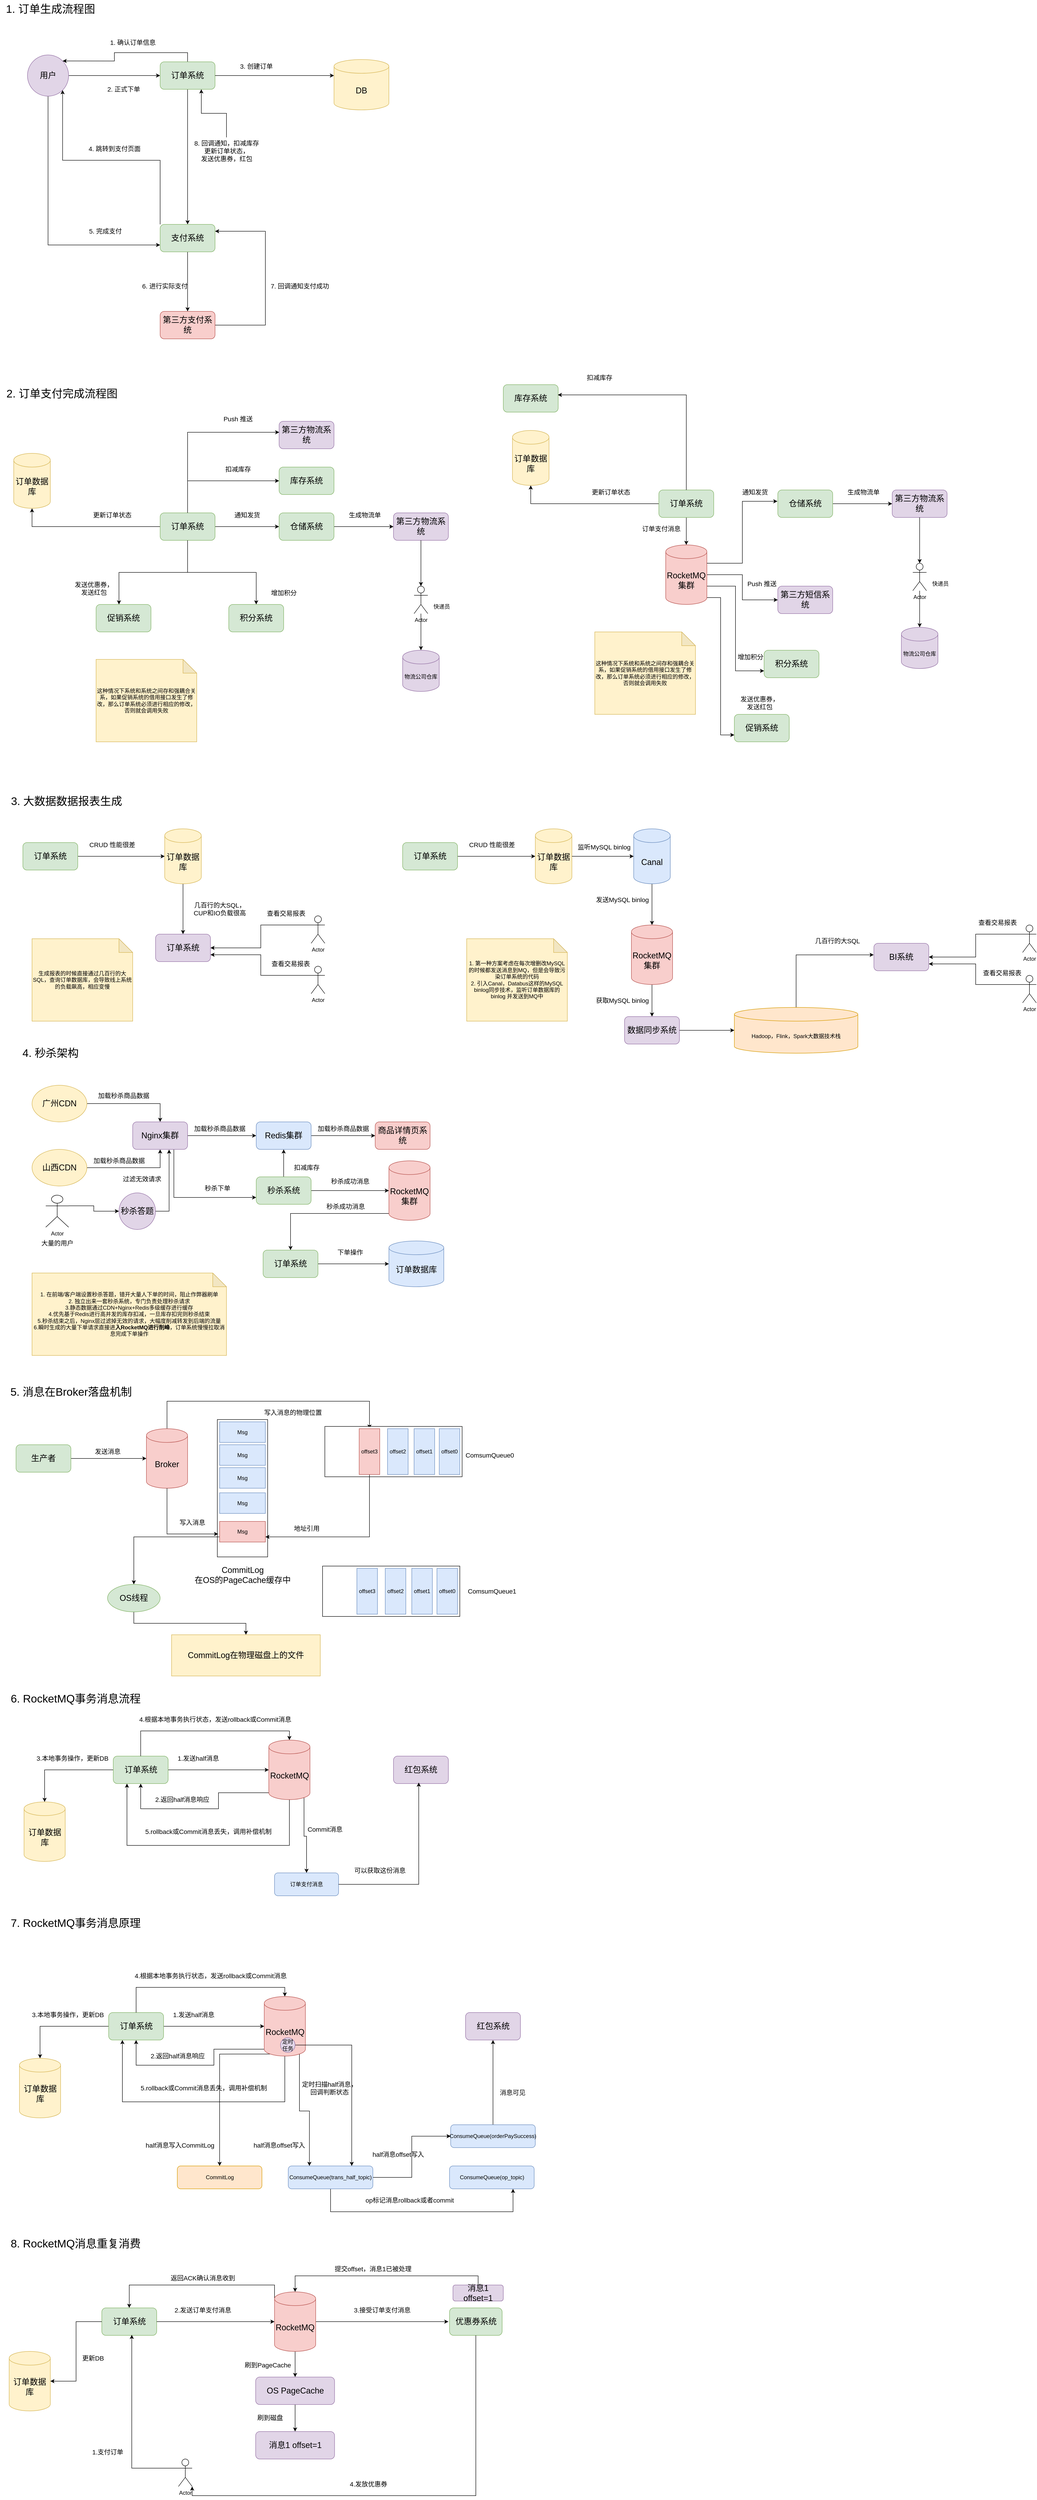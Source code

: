 <mxfile version="22.1.18" type="device">
  <diagram name="第 1 页" id="R6r535WccLSPupFzskE2">
    <mxGraphModel dx="1614" dy="598" grid="1" gridSize="10" guides="1" tooltips="1" connect="1" arrows="1" fold="1" page="1" pageScale="1" pageWidth="827" pageHeight="1169" math="0" shadow="0">
      <root>
        <mxCell id="0" />
        <mxCell id="1" parent="0" />
        <mxCell id="uEsSYruvByrHSjMf2cPE-5" style="edgeStyle=orthogonalEdgeStyle;rounded=0;orthogonalLoop=1;jettySize=auto;html=1;exitX=1;exitY=0.5;exitDx=0;exitDy=0;" edge="1" parent="1" source="uEsSYruvByrHSjMf2cPE-1" target="uEsSYruvByrHSjMf2cPE-2">
          <mxGeometry relative="1" as="geometry" />
        </mxCell>
        <mxCell id="uEsSYruvByrHSjMf2cPE-14" style="edgeStyle=orthogonalEdgeStyle;rounded=0;orthogonalLoop=1;jettySize=auto;html=1;exitX=0.5;exitY=1;exitDx=0;exitDy=0;entryX=0;entryY=0.75;entryDx=0;entryDy=0;" edge="1" parent="1" source="uEsSYruvByrHSjMf2cPE-1" target="uEsSYruvByrHSjMf2cPE-10">
          <mxGeometry relative="1" as="geometry">
            <mxPoint x="220" y="570" as="targetPoint" />
          </mxGeometry>
        </mxCell>
        <mxCell id="uEsSYruvByrHSjMf2cPE-1" value="&lt;font style=&quot;font-size: 18px;&quot;&gt;用户&lt;/font&gt;" style="ellipse;whiteSpace=wrap;html=1;aspect=fixed;fillColor=#e1d5e7;strokeColor=#9673a6;" vertex="1" parent="1">
          <mxGeometry x="50" y="190" width="90" height="90" as="geometry" />
        </mxCell>
        <mxCell id="uEsSYruvByrHSjMf2cPE-3" style="edgeStyle=orthogonalEdgeStyle;rounded=0;orthogonalLoop=1;jettySize=auto;html=1;exitX=0.5;exitY=0;exitDx=0;exitDy=0;entryX=1;entryY=0;entryDx=0;entryDy=0;" edge="1" parent="1" source="uEsSYruvByrHSjMf2cPE-2" target="uEsSYruvByrHSjMf2cPE-1">
          <mxGeometry relative="1" as="geometry" />
        </mxCell>
        <mxCell id="uEsSYruvByrHSjMf2cPE-11" style="edgeStyle=orthogonalEdgeStyle;rounded=0;orthogonalLoop=1;jettySize=auto;html=1;exitX=0.5;exitY=1;exitDx=0;exitDy=0;entryX=0.5;entryY=0;entryDx=0;entryDy=0;" edge="1" parent="1" source="uEsSYruvByrHSjMf2cPE-2" target="uEsSYruvByrHSjMf2cPE-10">
          <mxGeometry relative="1" as="geometry" />
        </mxCell>
        <mxCell id="uEsSYruvByrHSjMf2cPE-2" value="&lt;font style=&quot;font-size: 18px;&quot;&gt;订单系统&lt;/font&gt;" style="rounded=1;whiteSpace=wrap;html=1;fillColor=#d5e8d4;strokeColor=#82b366;" vertex="1" parent="1">
          <mxGeometry x="340" y="205" width="120" height="60" as="geometry" />
        </mxCell>
        <mxCell id="uEsSYruvByrHSjMf2cPE-4" value="&lt;font style=&quot;font-size: 14px;&quot;&gt;1. 确认订单信息&lt;/font&gt;" style="text;html=1;align=center;verticalAlign=middle;resizable=0;points=[];autosize=1;strokeColor=none;fillColor=none;" vertex="1" parent="1">
          <mxGeometry x="220" y="148" width="120" height="30" as="geometry" />
        </mxCell>
        <mxCell id="uEsSYruvByrHSjMf2cPE-6" value="&lt;font style=&quot;font-size: 14px;&quot;&gt;2. 正式下单&lt;/font&gt;" style="text;html=1;align=center;verticalAlign=middle;resizable=0;points=[];autosize=1;strokeColor=none;fillColor=none;" vertex="1" parent="1">
          <mxGeometry x="210" y="250" width="100" height="30" as="geometry" />
        </mxCell>
        <mxCell id="uEsSYruvByrHSjMf2cPE-7" value="&lt;font style=&quot;font-size: 18px;&quot;&gt;DB&lt;/font&gt;" style="shape=cylinder3;whiteSpace=wrap;html=1;boundedLbl=1;backgroundOutline=1;size=15;fillColor=#fff2cc;strokeColor=#d6b656;" vertex="1" parent="1">
          <mxGeometry x="720" y="200" width="120" height="110" as="geometry" />
        </mxCell>
        <mxCell id="uEsSYruvByrHSjMf2cPE-8" style="edgeStyle=orthogonalEdgeStyle;rounded=0;orthogonalLoop=1;jettySize=auto;html=1;exitX=1;exitY=0.5;exitDx=0;exitDy=0;entryX=0;entryY=0;entryDx=0;entryDy=35;entryPerimeter=0;" edge="1" parent="1" source="uEsSYruvByrHSjMf2cPE-2" target="uEsSYruvByrHSjMf2cPE-7">
          <mxGeometry relative="1" as="geometry" />
        </mxCell>
        <mxCell id="uEsSYruvByrHSjMf2cPE-9" value="&lt;font style=&quot;font-size: 14px;&quot;&gt;3. 创建订单&lt;/font&gt;" style="text;html=1;align=center;verticalAlign=middle;resizable=0;points=[];autosize=1;strokeColor=none;fillColor=none;" vertex="1" parent="1">
          <mxGeometry x="500" y="200" width="100" height="30" as="geometry" />
        </mxCell>
        <mxCell id="uEsSYruvByrHSjMf2cPE-12" style="edgeStyle=orthogonalEdgeStyle;rounded=0;orthogonalLoop=1;jettySize=auto;html=1;exitX=0;exitY=0;exitDx=0;exitDy=0;entryX=1;entryY=1;entryDx=0;entryDy=0;" edge="1" parent="1" source="uEsSYruvByrHSjMf2cPE-10" target="uEsSYruvByrHSjMf2cPE-1">
          <mxGeometry relative="1" as="geometry" />
        </mxCell>
        <mxCell id="uEsSYruvByrHSjMf2cPE-17" style="edgeStyle=orthogonalEdgeStyle;rounded=0;orthogonalLoop=1;jettySize=auto;html=1;exitX=0.5;exitY=1;exitDx=0;exitDy=0;entryX=0.5;entryY=0;entryDx=0;entryDy=0;" edge="1" parent="1" source="uEsSYruvByrHSjMf2cPE-10" target="uEsSYruvByrHSjMf2cPE-16">
          <mxGeometry relative="1" as="geometry" />
        </mxCell>
        <mxCell id="uEsSYruvByrHSjMf2cPE-10" value="&lt;font style=&quot;font-size: 18px;&quot;&gt;支付系统&lt;/font&gt;" style="rounded=1;whiteSpace=wrap;html=1;fillColor=#d5e8d4;strokeColor=#82b366;" vertex="1" parent="1">
          <mxGeometry x="340" y="560" width="120" height="60" as="geometry" />
        </mxCell>
        <mxCell id="uEsSYruvByrHSjMf2cPE-13" value="&lt;font style=&quot;font-size: 14px;&quot;&gt;4. 跳转到支付页面&lt;/font&gt;" style="text;html=1;align=center;verticalAlign=middle;resizable=0;points=[];autosize=1;strokeColor=none;fillColor=none;" vertex="1" parent="1">
          <mxGeometry x="170" y="380" width="140" height="30" as="geometry" />
        </mxCell>
        <mxCell id="uEsSYruvByrHSjMf2cPE-15" value="&lt;font style=&quot;font-size: 14px;&quot;&gt;5. 完成支付&lt;/font&gt;" style="text;html=1;align=center;verticalAlign=middle;resizable=0;points=[];autosize=1;strokeColor=none;fillColor=none;" vertex="1" parent="1">
          <mxGeometry x="170" y="560" width="100" height="30" as="geometry" />
        </mxCell>
        <mxCell id="uEsSYruvByrHSjMf2cPE-19" style="edgeStyle=orthogonalEdgeStyle;rounded=0;orthogonalLoop=1;jettySize=auto;html=1;exitX=1;exitY=0.5;exitDx=0;exitDy=0;entryX=1;entryY=0.25;entryDx=0;entryDy=0;" edge="1" parent="1" source="uEsSYruvByrHSjMf2cPE-16" target="uEsSYruvByrHSjMf2cPE-10">
          <mxGeometry relative="1" as="geometry">
            <Array as="points">
              <mxPoint x="570" y="780" />
              <mxPoint x="570" y="575" />
            </Array>
          </mxGeometry>
        </mxCell>
        <mxCell id="uEsSYruvByrHSjMf2cPE-16" value="&lt;font style=&quot;font-size: 18px;&quot;&gt;第三方支付系统&lt;/font&gt;" style="rounded=1;whiteSpace=wrap;html=1;fillColor=#f8cecc;strokeColor=#b85450;" vertex="1" parent="1">
          <mxGeometry x="340" y="750" width="120" height="60" as="geometry" />
        </mxCell>
        <mxCell id="uEsSYruvByrHSjMf2cPE-18" value="&lt;font style=&quot;font-size: 14px;&quot;&gt;6. 进行实际支付&lt;/font&gt;" style="text;html=1;align=center;verticalAlign=middle;resizable=0;points=[];autosize=1;strokeColor=none;fillColor=none;" vertex="1" parent="1">
          <mxGeometry x="290" y="680" width="120" height="30" as="geometry" />
        </mxCell>
        <mxCell id="uEsSYruvByrHSjMf2cPE-20" value="&lt;font style=&quot;font-size: 14px;&quot;&gt;7. 回调通知支付成功&lt;/font&gt;" style="text;html=1;align=center;verticalAlign=middle;resizable=0;points=[];autosize=1;strokeColor=none;fillColor=none;" vertex="1" parent="1">
          <mxGeometry x="570" y="680" width="150" height="30" as="geometry" />
        </mxCell>
        <mxCell id="uEsSYruvByrHSjMf2cPE-22" style="edgeStyle=orthogonalEdgeStyle;rounded=0;orthogonalLoop=1;jettySize=auto;html=1;entryX=0.75;entryY=1;entryDx=0;entryDy=0;" edge="1" parent="1" source="uEsSYruvByrHSjMf2cPE-21" target="uEsSYruvByrHSjMf2cPE-2">
          <mxGeometry relative="1" as="geometry" />
        </mxCell>
        <mxCell id="uEsSYruvByrHSjMf2cPE-21" value="&lt;font style=&quot;font-size: 14px;&quot;&gt;8. 回调通知，扣减库存&lt;br&gt;更新订单状态，&lt;br&gt;发送优惠券，红包&lt;br&gt;&lt;/font&gt;" style="text;html=1;align=center;verticalAlign=middle;resizable=0;points=[];autosize=1;strokeColor=none;fillColor=none;" vertex="1" parent="1">
          <mxGeometry x="400" y="370" width="170" height="60" as="geometry" />
        </mxCell>
        <mxCell id="uEsSYruvByrHSjMf2cPE-23" value="&lt;font style=&quot;font-size: 24px;&quot;&gt;1. 订单生成流程图&lt;/font&gt;" style="text;html=1;align=center;verticalAlign=middle;resizable=0;points=[];autosize=1;strokeColor=none;fillColor=none;" vertex="1" parent="1">
          <mxGeometry x="-10" y="70" width="220" height="40" as="geometry" />
        </mxCell>
        <mxCell id="uEsSYruvByrHSjMf2cPE-24" value="&lt;font style=&quot;font-size: 24px;&quot;&gt;2. 订单支付完成流程图&lt;/font&gt;" style="text;html=1;align=center;verticalAlign=middle;resizable=0;points=[];autosize=1;strokeColor=none;fillColor=none;" vertex="1" parent="1">
          <mxGeometry x="-10" y="910" width="270" height="40" as="geometry" />
        </mxCell>
        <mxCell id="uEsSYruvByrHSjMf2cPE-25" value="&lt;font style=&quot;font-size: 18px;&quot;&gt;订单数据库&lt;/font&gt;" style="shape=cylinder3;whiteSpace=wrap;html=1;boundedLbl=1;backgroundOutline=1;size=15;fillColor=#fff2cc;strokeColor=#d6b656;" vertex="1" parent="1">
          <mxGeometry x="20" y="1060" width="80" height="120" as="geometry" />
        </mxCell>
        <mxCell id="uEsSYruvByrHSjMf2cPE-27" style="edgeStyle=orthogonalEdgeStyle;rounded=0;orthogonalLoop=1;jettySize=auto;html=1;exitX=0;exitY=0.5;exitDx=0;exitDy=0;" edge="1" parent="1" source="uEsSYruvByrHSjMf2cPE-26" target="uEsSYruvByrHSjMf2cPE-25">
          <mxGeometry relative="1" as="geometry" />
        </mxCell>
        <mxCell id="uEsSYruvByrHSjMf2cPE-32" style="edgeStyle=orthogonalEdgeStyle;rounded=0;orthogonalLoop=1;jettySize=auto;html=1;exitX=0.5;exitY=1;exitDx=0;exitDy=0;" edge="1" parent="1" source="uEsSYruvByrHSjMf2cPE-26" target="uEsSYruvByrHSjMf2cPE-30">
          <mxGeometry relative="1" as="geometry" />
        </mxCell>
        <mxCell id="uEsSYruvByrHSjMf2cPE-36" style="edgeStyle=orthogonalEdgeStyle;rounded=0;orthogonalLoop=1;jettySize=auto;html=1;exitX=1;exitY=0.5;exitDx=0;exitDy=0;entryX=0;entryY=0.5;entryDx=0;entryDy=0;" edge="1" parent="1" source="uEsSYruvByrHSjMf2cPE-26" target="uEsSYruvByrHSjMf2cPE-35">
          <mxGeometry relative="1" as="geometry" />
        </mxCell>
        <mxCell id="uEsSYruvByrHSjMf2cPE-42" style="edgeStyle=orthogonalEdgeStyle;rounded=0;orthogonalLoop=1;jettySize=auto;html=1;exitX=0.5;exitY=0;exitDx=0;exitDy=0;entryX=0;entryY=0.5;entryDx=0;entryDy=0;" edge="1" parent="1" source="uEsSYruvByrHSjMf2cPE-26" target="uEsSYruvByrHSjMf2cPE-41">
          <mxGeometry relative="1" as="geometry" />
        </mxCell>
        <mxCell id="uEsSYruvByrHSjMf2cPE-26" value="&lt;font style=&quot;font-size: 18px;&quot;&gt;订单系统&lt;/font&gt;" style="rounded=1;whiteSpace=wrap;html=1;fillColor=#d5e8d4;strokeColor=#82b366;" vertex="1" parent="1">
          <mxGeometry x="340" y="1190" width="120" height="60" as="geometry" />
        </mxCell>
        <mxCell id="uEsSYruvByrHSjMf2cPE-28" value="&lt;font style=&quot;font-size: 14px;&quot;&gt;更新订单状态&lt;/font&gt;" style="text;html=1;align=center;verticalAlign=middle;resizable=0;points=[];autosize=1;strokeColor=none;fillColor=none;" vertex="1" parent="1">
          <mxGeometry x="180" y="1180" width="110" height="30" as="geometry" />
        </mxCell>
        <mxCell id="uEsSYruvByrHSjMf2cPE-29" value="&lt;span style=&quot;font-size: 18px;&quot;&gt;促销系统&lt;/span&gt;" style="rounded=1;whiteSpace=wrap;html=1;fillColor=#d5e8d4;strokeColor=#82b366;" vertex="1" parent="1">
          <mxGeometry x="200" y="1390" width="120" height="60" as="geometry" />
        </mxCell>
        <mxCell id="uEsSYruvByrHSjMf2cPE-30" value="&lt;font style=&quot;font-size: 18px;&quot;&gt;积分系统&lt;/font&gt;" style="rounded=1;whiteSpace=wrap;html=1;fillColor=#d5e8d4;strokeColor=#82b366;" vertex="1" parent="1">
          <mxGeometry x="490" y="1390" width="120" height="60" as="geometry" />
        </mxCell>
        <mxCell id="uEsSYruvByrHSjMf2cPE-31" style="edgeStyle=orthogonalEdgeStyle;rounded=0;orthogonalLoop=1;jettySize=auto;html=1;exitX=0.5;exitY=1;exitDx=0;exitDy=0;entryX=0.417;entryY=0;entryDx=0;entryDy=0;entryPerimeter=0;" edge="1" parent="1" source="uEsSYruvByrHSjMf2cPE-26" target="uEsSYruvByrHSjMf2cPE-29">
          <mxGeometry relative="1" as="geometry" />
        </mxCell>
        <mxCell id="uEsSYruvByrHSjMf2cPE-33" value="&lt;font style=&quot;font-size: 14px;&quot;&gt;发送优惠券，&lt;br&gt;发送红包&lt;br&gt;&lt;/font&gt;" style="text;html=1;align=center;verticalAlign=middle;resizable=0;points=[];autosize=1;strokeColor=none;fillColor=none;" vertex="1" parent="1">
          <mxGeometry x="140" y="1330" width="110" height="50" as="geometry" />
        </mxCell>
        <mxCell id="uEsSYruvByrHSjMf2cPE-34" value="&lt;font style=&quot;font-size: 14px;&quot;&gt;增加积分&lt;br&gt;&lt;/font&gt;" style="text;html=1;align=center;verticalAlign=middle;resizable=0;points=[];autosize=1;strokeColor=none;fillColor=none;" vertex="1" parent="1">
          <mxGeometry x="570" y="1350" width="80" height="30" as="geometry" />
        </mxCell>
        <mxCell id="uEsSYruvByrHSjMf2cPE-39" style="edgeStyle=orthogonalEdgeStyle;rounded=0;orthogonalLoop=1;jettySize=auto;html=1;exitX=1;exitY=0.5;exitDx=0;exitDy=0;entryX=0;entryY=0.5;entryDx=0;entryDy=0;" edge="1" parent="1" source="uEsSYruvByrHSjMf2cPE-35" target="uEsSYruvByrHSjMf2cPE-38">
          <mxGeometry relative="1" as="geometry" />
        </mxCell>
        <mxCell id="uEsSYruvByrHSjMf2cPE-35" value="&lt;font style=&quot;font-size: 18px;&quot;&gt;仓储系统&lt;/font&gt;" style="rounded=1;whiteSpace=wrap;html=1;fillColor=#d5e8d4;strokeColor=#82b366;" vertex="1" parent="1">
          <mxGeometry x="600" y="1190" width="120" height="60" as="geometry" />
        </mxCell>
        <mxCell id="uEsSYruvByrHSjMf2cPE-37" value="&lt;font style=&quot;font-size: 14px;&quot;&gt;通知发货&lt;br&gt;&lt;/font&gt;" style="text;html=1;align=center;verticalAlign=middle;resizable=0;points=[];autosize=1;strokeColor=none;fillColor=none;" vertex="1" parent="1">
          <mxGeometry x="490" y="1180" width="80" height="30" as="geometry" />
        </mxCell>
        <mxCell id="uEsSYruvByrHSjMf2cPE-38" value="&lt;font style=&quot;font-size: 18px;&quot;&gt;第三方物流系统&lt;/font&gt;" style="rounded=1;whiteSpace=wrap;html=1;fillColor=#e1d5e7;strokeColor=#9673a6;" vertex="1" parent="1">
          <mxGeometry x="850" y="1190" width="120" height="60" as="geometry" />
        </mxCell>
        <mxCell id="uEsSYruvByrHSjMf2cPE-40" value="&lt;font style=&quot;font-size: 14px;&quot;&gt;生成物流单&lt;br&gt;&lt;/font&gt;" style="text;html=1;align=center;verticalAlign=middle;resizable=0;points=[];autosize=1;strokeColor=none;fillColor=none;" vertex="1" parent="1">
          <mxGeometry x="742" y="1180" width="90" height="30" as="geometry" />
        </mxCell>
        <mxCell id="uEsSYruvByrHSjMf2cPE-41" value="&lt;font style=&quot;font-size: 18px;&quot;&gt;库存系统&lt;/font&gt;" style="rounded=1;whiteSpace=wrap;html=1;fillColor=#d5e8d4;strokeColor=#82b366;" vertex="1" parent="1">
          <mxGeometry x="600" y="1090" width="120" height="60" as="geometry" />
        </mxCell>
        <mxCell id="uEsSYruvByrHSjMf2cPE-43" value="&lt;font style=&quot;font-size: 14px;&quot;&gt;扣减库存&lt;br&gt;&lt;/font&gt;" style="text;html=1;align=center;verticalAlign=middle;resizable=0;points=[];autosize=1;strokeColor=none;fillColor=none;" vertex="1" parent="1">
          <mxGeometry x="470" y="1080" width="80" height="30" as="geometry" />
        </mxCell>
        <mxCell id="uEsSYruvByrHSjMf2cPE-44" value="&lt;font style=&quot;font-size: 18px;&quot;&gt;第三方物流系统&lt;/font&gt;" style="rounded=1;whiteSpace=wrap;html=1;fillColor=#e1d5e7;strokeColor=#9673a6;" vertex="1" parent="1">
          <mxGeometry x="600" y="990" width="120" height="60" as="geometry" />
        </mxCell>
        <mxCell id="uEsSYruvByrHSjMf2cPE-45" style="edgeStyle=orthogonalEdgeStyle;rounded=0;orthogonalLoop=1;jettySize=auto;html=1;exitX=0.5;exitY=0;exitDx=0;exitDy=0;entryX=0.003;entryY=0.4;entryDx=0;entryDy=0;entryPerimeter=0;" edge="1" parent="1" source="uEsSYruvByrHSjMf2cPE-26" target="uEsSYruvByrHSjMf2cPE-44">
          <mxGeometry relative="1" as="geometry" />
        </mxCell>
        <mxCell id="uEsSYruvByrHSjMf2cPE-46" value="&lt;font style=&quot;font-size: 14px;&quot;&gt;Push 推送&lt;br&gt;&lt;/font&gt;" style="text;html=1;align=center;verticalAlign=middle;resizable=0;points=[];autosize=1;strokeColor=none;fillColor=none;" vertex="1" parent="1">
          <mxGeometry x="465" y="970" width="90" height="30" as="geometry" />
        </mxCell>
        <mxCell id="uEsSYruvByrHSjMf2cPE-51" style="edgeStyle=orthogonalEdgeStyle;rounded=0;orthogonalLoop=1;jettySize=auto;html=1;" edge="1" parent="1" source="uEsSYruvByrHSjMf2cPE-47" target="uEsSYruvByrHSjMf2cPE-49">
          <mxGeometry relative="1" as="geometry" />
        </mxCell>
        <mxCell id="uEsSYruvByrHSjMf2cPE-47" value="Actor" style="shape=umlActor;verticalLabelPosition=bottom;verticalAlign=top;html=1;outlineConnect=0;" vertex="1" parent="1">
          <mxGeometry x="895" y="1350" width="30" height="60" as="geometry" />
        </mxCell>
        <mxCell id="uEsSYruvByrHSjMf2cPE-48" style="edgeStyle=orthogonalEdgeStyle;rounded=0;orthogonalLoop=1;jettySize=auto;html=1;exitX=0.5;exitY=1;exitDx=0;exitDy=0;entryX=0.5;entryY=0;entryDx=0;entryDy=0;entryPerimeter=0;" edge="1" parent="1" source="uEsSYruvByrHSjMf2cPE-38" target="uEsSYruvByrHSjMf2cPE-47">
          <mxGeometry relative="1" as="geometry" />
        </mxCell>
        <mxCell id="uEsSYruvByrHSjMf2cPE-49" value="物流公司仓库" style="shape=cylinder3;whiteSpace=wrap;html=1;boundedLbl=1;backgroundOutline=1;size=15;fillColor=#e1d5e7;strokeColor=#9673a6;" vertex="1" parent="1">
          <mxGeometry x="870" y="1490" width="80" height="90" as="geometry" />
        </mxCell>
        <mxCell id="uEsSYruvByrHSjMf2cPE-50" value="快递员" style="text;html=1;align=center;verticalAlign=middle;resizable=0;points=[];autosize=1;strokeColor=none;fillColor=none;" vertex="1" parent="1">
          <mxGeometry x="925" y="1380" width="60" height="30" as="geometry" />
        </mxCell>
        <mxCell id="uEsSYruvByrHSjMf2cPE-52" value="这种情况下系统和系统之间存和强耦合关系，如果促销系统的借用接口发生了修改，那么订单系统必须进行相应的修改，否则就会调用失败" style="shape=note;whiteSpace=wrap;html=1;backgroundOutline=1;darkOpacity=0.05;fillColor=#fff2cc;strokeColor=#d6b656;" vertex="1" parent="1">
          <mxGeometry x="200" y="1510" width="220" height="180" as="geometry" />
        </mxCell>
        <mxCell id="uEsSYruvByrHSjMf2cPE-53" value="&lt;font style=&quot;font-size: 24px;&quot;&gt;3. 大数据数据报表生成&lt;/font&gt;" style="text;html=1;align=center;verticalAlign=middle;resizable=0;points=[];autosize=1;strokeColor=none;fillColor=none;" vertex="1" parent="1">
          <mxGeometry y="1800" width="270" height="40" as="geometry" />
        </mxCell>
        <mxCell id="uEsSYruvByrHSjMf2cPE-57" style="edgeStyle=orthogonalEdgeStyle;rounded=0;orthogonalLoop=1;jettySize=auto;html=1;exitX=1;exitY=0.5;exitDx=0;exitDy=0;" edge="1" parent="1" source="uEsSYruvByrHSjMf2cPE-55" target="uEsSYruvByrHSjMf2cPE-56">
          <mxGeometry relative="1" as="geometry" />
        </mxCell>
        <mxCell id="uEsSYruvByrHSjMf2cPE-55" value="&lt;font style=&quot;font-size: 18px;&quot;&gt;订单系统&lt;/font&gt;" style="rounded=1;whiteSpace=wrap;html=1;fillColor=#d5e8d4;strokeColor=#82b366;" vertex="1" parent="1">
          <mxGeometry x="40" y="1910" width="120" height="60" as="geometry" />
        </mxCell>
        <mxCell id="uEsSYruvByrHSjMf2cPE-60" style="edgeStyle=orthogonalEdgeStyle;rounded=0;orthogonalLoop=1;jettySize=auto;html=1;exitX=0.5;exitY=1;exitDx=0;exitDy=0;exitPerimeter=0;" edge="1" parent="1" source="uEsSYruvByrHSjMf2cPE-56" target="uEsSYruvByrHSjMf2cPE-59">
          <mxGeometry relative="1" as="geometry" />
        </mxCell>
        <mxCell id="uEsSYruvByrHSjMf2cPE-56" value="&lt;font style=&quot;font-size: 18px;&quot;&gt;订单数据库&lt;/font&gt;" style="shape=cylinder3;whiteSpace=wrap;html=1;boundedLbl=1;backgroundOutline=1;size=15;fillColor=#fff2cc;strokeColor=#d6b656;" vertex="1" parent="1">
          <mxGeometry x="350" y="1880" width="80" height="120" as="geometry" />
        </mxCell>
        <mxCell id="uEsSYruvByrHSjMf2cPE-58" value="&lt;font style=&quot;font-size: 14px;&quot;&gt;CRUD 性能很差&lt;br&gt;&lt;/font&gt;" style="text;html=1;align=center;verticalAlign=middle;resizable=0;points=[];autosize=1;strokeColor=none;fillColor=none;" vertex="1" parent="1">
          <mxGeometry x="175" y="1900" width="120" height="30" as="geometry" />
        </mxCell>
        <mxCell id="uEsSYruvByrHSjMf2cPE-59" value="&lt;font style=&quot;font-size: 18px;&quot;&gt;订单系统&lt;/font&gt;" style="rounded=1;whiteSpace=wrap;html=1;fillColor=#e1d5e7;strokeColor=#9673a6;" vertex="1" parent="1">
          <mxGeometry x="330" y="2110" width="120" height="60" as="geometry" />
        </mxCell>
        <mxCell id="uEsSYruvByrHSjMf2cPE-62" value="&lt;font style=&quot;font-size: 14px;&quot;&gt;几百行的大SQL，&lt;br&gt;CUP和IO负载很高&lt;br&gt;&lt;/font&gt;" style="text;html=1;align=center;verticalAlign=middle;resizable=0;points=[];autosize=1;strokeColor=none;fillColor=none;" vertex="1" parent="1">
          <mxGeometry x="400" y="2030" width="140" height="50" as="geometry" />
        </mxCell>
        <mxCell id="uEsSYruvByrHSjMf2cPE-68" style="edgeStyle=orthogonalEdgeStyle;rounded=0;orthogonalLoop=1;jettySize=auto;html=1;exitX=0;exitY=0.333;exitDx=0;exitDy=0;exitPerimeter=0;entryX=1;entryY=0.75;entryDx=0;entryDy=0;" edge="1" parent="1" source="uEsSYruvByrHSjMf2cPE-63" target="uEsSYruvByrHSjMf2cPE-59">
          <mxGeometry relative="1" as="geometry" />
        </mxCell>
        <mxCell id="uEsSYruvByrHSjMf2cPE-63" value="Actor" style="shape=umlActor;verticalLabelPosition=bottom;verticalAlign=top;html=1;outlineConnect=0;" vertex="1" parent="1">
          <mxGeometry x="670" y="2180" width="30" height="60" as="geometry" />
        </mxCell>
        <mxCell id="uEsSYruvByrHSjMf2cPE-67" style="edgeStyle=orthogonalEdgeStyle;rounded=0;orthogonalLoop=1;jettySize=auto;html=1;exitX=0;exitY=0.333;exitDx=0;exitDy=0;exitPerimeter=0;" edge="1" parent="1" source="uEsSYruvByrHSjMf2cPE-66" target="uEsSYruvByrHSjMf2cPE-59">
          <mxGeometry relative="1" as="geometry" />
        </mxCell>
        <mxCell id="uEsSYruvByrHSjMf2cPE-66" value="Actor" style="shape=umlActor;verticalLabelPosition=bottom;verticalAlign=top;html=1;outlineConnect=0;" vertex="1" parent="1">
          <mxGeometry x="670" y="2070" width="30" height="60" as="geometry" />
        </mxCell>
        <mxCell id="uEsSYruvByrHSjMf2cPE-69" value="&lt;font style=&quot;font-size: 14px;&quot;&gt;查看交易报表&lt;br&gt;&lt;/font&gt;" style="text;html=1;align=center;verticalAlign=middle;resizable=0;points=[];autosize=1;strokeColor=none;fillColor=none;" vertex="1" parent="1">
          <mxGeometry x="560" y="2050" width="110" height="30" as="geometry" />
        </mxCell>
        <mxCell id="uEsSYruvByrHSjMf2cPE-70" value="&lt;font style=&quot;font-size: 14px;&quot;&gt;查看交易报表&lt;br&gt;&lt;/font&gt;" style="text;html=1;align=center;verticalAlign=middle;resizable=0;points=[];autosize=1;strokeColor=none;fillColor=none;" vertex="1" parent="1">
          <mxGeometry x="570" y="2160" width="110" height="30" as="geometry" />
        </mxCell>
        <mxCell id="uEsSYruvByrHSjMf2cPE-71" style="edgeStyle=orthogonalEdgeStyle;rounded=0;orthogonalLoop=1;jettySize=auto;html=1;exitX=0.5;exitY=1;exitDx=0;exitDy=0;exitPerimeter=0;" edge="1" parent="1" source="uEsSYruvByrHSjMf2cPE-52" target="uEsSYruvByrHSjMf2cPE-52">
          <mxGeometry relative="1" as="geometry" />
        </mxCell>
        <mxCell id="uEsSYruvByrHSjMf2cPE-72" value="生成报表的时候直接通过几百行的大SQL，查询订单数据库，会导致线上系统的负载飙高，相应变慢" style="shape=note;whiteSpace=wrap;html=1;backgroundOutline=1;darkOpacity=0.05;fillColor=#fff2cc;strokeColor=#d6b656;" vertex="1" parent="1">
          <mxGeometry x="60" y="2120" width="220" height="180" as="geometry" />
        </mxCell>
        <mxCell id="uEsSYruvByrHSjMf2cPE-73" value="&lt;font style=&quot;font-size: 18px;&quot;&gt;订单数据库&lt;/font&gt;" style="shape=cylinder3;whiteSpace=wrap;html=1;boundedLbl=1;backgroundOutline=1;size=15;fillColor=#fff2cc;strokeColor=#d6b656;" vertex="1" parent="1">
          <mxGeometry x="1110" y="1010" width="80" height="120" as="geometry" />
        </mxCell>
        <mxCell id="uEsSYruvByrHSjMf2cPE-74" style="edgeStyle=orthogonalEdgeStyle;rounded=0;orthogonalLoop=1;jettySize=auto;html=1;exitX=0;exitY=0.5;exitDx=0;exitDy=0;" edge="1" parent="1" source="uEsSYruvByrHSjMf2cPE-78" target="uEsSYruvByrHSjMf2cPE-73">
          <mxGeometry relative="1" as="geometry" />
        </mxCell>
        <mxCell id="uEsSYruvByrHSjMf2cPE-105" style="edgeStyle=orthogonalEdgeStyle;rounded=0;orthogonalLoop=1;jettySize=auto;html=1;exitX=0.5;exitY=1;exitDx=0;exitDy=0;" edge="1" parent="1" source="uEsSYruvByrHSjMf2cPE-78" target="uEsSYruvByrHSjMf2cPE-104">
          <mxGeometry relative="1" as="geometry" />
        </mxCell>
        <mxCell id="uEsSYruvByrHSjMf2cPE-78" value="&lt;font style=&quot;font-size: 18px;&quot;&gt;订单系统&lt;/font&gt;" style="rounded=1;whiteSpace=wrap;html=1;fillColor=#d5e8d4;strokeColor=#82b366;" vertex="1" parent="1">
          <mxGeometry x="1430" y="1140" width="120" height="60" as="geometry" />
        </mxCell>
        <mxCell id="uEsSYruvByrHSjMf2cPE-79" value="&lt;font style=&quot;font-size: 14px;&quot;&gt;更新订单状态&lt;/font&gt;" style="text;html=1;align=center;verticalAlign=middle;resizable=0;points=[];autosize=1;strokeColor=none;fillColor=none;" vertex="1" parent="1">
          <mxGeometry x="1270" y="1130" width="110" height="30" as="geometry" />
        </mxCell>
        <mxCell id="uEsSYruvByrHSjMf2cPE-80" value="&lt;span style=&quot;font-size: 18px;&quot;&gt;促销系统&lt;/span&gt;" style="rounded=1;whiteSpace=wrap;html=1;fillColor=#d5e8d4;strokeColor=#82b366;" vertex="1" parent="1">
          <mxGeometry x="1595" y="1630" width="120" height="60" as="geometry" />
        </mxCell>
        <mxCell id="uEsSYruvByrHSjMf2cPE-81" value="&lt;font style=&quot;font-size: 18px;&quot;&gt;积分系统&lt;/font&gt;" style="rounded=1;whiteSpace=wrap;html=1;fillColor=#d5e8d4;strokeColor=#82b366;" vertex="1" parent="1">
          <mxGeometry x="1660" y="1490" width="120" height="60" as="geometry" />
        </mxCell>
        <mxCell id="uEsSYruvByrHSjMf2cPE-83" value="&lt;font style=&quot;font-size: 14px;&quot;&gt;发送优惠券，&lt;br&gt;发送红包&lt;br&gt;&lt;/font&gt;" style="text;html=1;align=center;verticalAlign=middle;resizable=0;points=[];autosize=1;strokeColor=none;fillColor=none;" vertex="1" parent="1">
          <mxGeometry x="1595" y="1580" width="110" height="50" as="geometry" />
        </mxCell>
        <mxCell id="uEsSYruvByrHSjMf2cPE-84" value="&lt;font style=&quot;font-size: 14px;&quot;&gt;增加积分&lt;br&gt;&lt;/font&gt;" style="text;html=1;align=center;verticalAlign=middle;resizable=0;points=[];autosize=1;strokeColor=none;fillColor=none;" vertex="1" parent="1">
          <mxGeometry x="1590" y="1490" width="80" height="30" as="geometry" />
        </mxCell>
        <mxCell id="uEsSYruvByrHSjMf2cPE-85" style="edgeStyle=orthogonalEdgeStyle;rounded=0;orthogonalLoop=1;jettySize=auto;html=1;exitX=1;exitY=0.5;exitDx=0;exitDy=0;entryX=0;entryY=0.5;entryDx=0;entryDy=0;" edge="1" parent="1" source="uEsSYruvByrHSjMf2cPE-86" target="uEsSYruvByrHSjMf2cPE-88">
          <mxGeometry relative="1" as="geometry" />
        </mxCell>
        <mxCell id="uEsSYruvByrHSjMf2cPE-86" value="&lt;font style=&quot;font-size: 18px;&quot;&gt;仓储系统&lt;/font&gt;" style="rounded=1;whiteSpace=wrap;html=1;fillColor=#d5e8d4;strokeColor=#82b366;" vertex="1" parent="1">
          <mxGeometry x="1690" y="1140" width="120" height="60" as="geometry" />
        </mxCell>
        <mxCell id="uEsSYruvByrHSjMf2cPE-87" value="&lt;font style=&quot;font-size: 14px;&quot;&gt;通知发货&lt;br&gt;&lt;/font&gt;" style="text;html=1;align=center;verticalAlign=middle;resizable=0;points=[];autosize=1;strokeColor=none;fillColor=none;" vertex="1" parent="1">
          <mxGeometry x="1600" y="1130" width="80" height="30" as="geometry" />
        </mxCell>
        <mxCell id="uEsSYruvByrHSjMf2cPE-88" value="&lt;font style=&quot;font-size: 18px;&quot;&gt;第三方物流系统&lt;/font&gt;" style="rounded=1;whiteSpace=wrap;html=1;fillColor=#e1d5e7;strokeColor=#9673a6;" vertex="1" parent="1">
          <mxGeometry x="1940" y="1140" width="120" height="60" as="geometry" />
        </mxCell>
        <mxCell id="uEsSYruvByrHSjMf2cPE-89" value="&lt;font style=&quot;font-size: 14px;&quot;&gt;生成物流单&lt;br&gt;&lt;/font&gt;" style="text;html=1;align=center;verticalAlign=middle;resizable=0;points=[];autosize=1;strokeColor=none;fillColor=none;" vertex="1" parent="1">
          <mxGeometry x="1832" y="1130" width="90" height="30" as="geometry" />
        </mxCell>
        <mxCell id="uEsSYruvByrHSjMf2cPE-90" value="&lt;font style=&quot;font-size: 18px;&quot;&gt;库存系统&lt;/font&gt;" style="rounded=1;whiteSpace=wrap;html=1;fillColor=#d5e8d4;strokeColor=#82b366;" vertex="1" parent="1">
          <mxGeometry x="1090" y="910" width="120" height="60" as="geometry" />
        </mxCell>
        <mxCell id="uEsSYruvByrHSjMf2cPE-91" value="&lt;font style=&quot;font-size: 14px;&quot;&gt;扣减库存&lt;br&gt;&lt;/font&gt;" style="text;html=1;align=center;verticalAlign=middle;resizable=0;points=[];autosize=1;strokeColor=none;fillColor=none;" vertex="1" parent="1">
          <mxGeometry x="1260" y="880" width="80" height="30" as="geometry" />
        </mxCell>
        <mxCell id="uEsSYruvByrHSjMf2cPE-92" value="&lt;font style=&quot;font-size: 18px;&quot;&gt;第三方短信系统&lt;/font&gt;" style="rounded=1;whiteSpace=wrap;html=1;fillColor=#e1d5e7;strokeColor=#9673a6;" vertex="1" parent="1">
          <mxGeometry x="1690" y="1350" width="120" height="60" as="geometry" />
        </mxCell>
        <mxCell id="uEsSYruvByrHSjMf2cPE-94" value="&lt;font style=&quot;font-size: 14px;&quot;&gt;Push 推送&lt;br&gt;&lt;/font&gt;" style="text;html=1;align=center;verticalAlign=middle;resizable=0;points=[];autosize=1;strokeColor=none;fillColor=none;" vertex="1" parent="1">
          <mxGeometry x="1610" y="1330" width="90" height="30" as="geometry" />
        </mxCell>
        <mxCell id="uEsSYruvByrHSjMf2cPE-95" style="edgeStyle=orthogonalEdgeStyle;rounded=0;orthogonalLoop=1;jettySize=auto;html=1;" edge="1" parent="1" source="uEsSYruvByrHSjMf2cPE-96" target="uEsSYruvByrHSjMf2cPE-98">
          <mxGeometry relative="1" as="geometry" />
        </mxCell>
        <mxCell id="uEsSYruvByrHSjMf2cPE-96" value="Actor" style="shape=umlActor;verticalLabelPosition=bottom;verticalAlign=top;html=1;outlineConnect=0;" vertex="1" parent="1">
          <mxGeometry x="1985" y="1300" width="30" height="60" as="geometry" />
        </mxCell>
        <mxCell id="uEsSYruvByrHSjMf2cPE-97" style="edgeStyle=orthogonalEdgeStyle;rounded=0;orthogonalLoop=1;jettySize=auto;html=1;exitX=0.5;exitY=1;exitDx=0;exitDy=0;entryX=0.5;entryY=0;entryDx=0;entryDy=0;entryPerimeter=0;" edge="1" parent="1" source="uEsSYruvByrHSjMf2cPE-88" target="uEsSYruvByrHSjMf2cPE-96">
          <mxGeometry relative="1" as="geometry" />
        </mxCell>
        <mxCell id="uEsSYruvByrHSjMf2cPE-98" value="物流公司仓库" style="shape=cylinder3;whiteSpace=wrap;html=1;boundedLbl=1;backgroundOutline=1;size=15;fillColor=#e1d5e7;strokeColor=#9673a6;" vertex="1" parent="1">
          <mxGeometry x="1960" y="1440" width="80" height="90" as="geometry" />
        </mxCell>
        <mxCell id="uEsSYruvByrHSjMf2cPE-99" value="快递员" style="text;html=1;align=center;verticalAlign=middle;resizable=0;points=[];autosize=1;strokeColor=none;fillColor=none;" vertex="1" parent="1">
          <mxGeometry x="2015" y="1330" width="60" height="30" as="geometry" />
        </mxCell>
        <mxCell id="uEsSYruvByrHSjMf2cPE-100" value="这种情况下系统和系统之间存和强耦合关系，如果促销系统的借用接口发生了修改，那么订单系统必须进行相应的修改，否则就会调用失败" style="shape=note;whiteSpace=wrap;html=1;backgroundOutline=1;darkOpacity=0.05;fillColor=#fff2cc;strokeColor=#d6b656;" vertex="1" parent="1">
          <mxGeometry x="1290" y="1450" width="220" height="180" as="geometry" />
        </mxCell>
        <mxCell id="uEsSYruvByrHSjMf2cPE-101" style="edgeStyle=orthogonalEdgeStyle;rounded=0;orthogonalLoop=1;jettySize=auto;html=1;exitX=0.5;exitY=1;exitDx=0;exitDy=0;exitPerimeter=0;" edge="1" parent="1" source="uEsSYruvByrHSjMf2cPE-100" target="uEsSYruvByrHSjMf2cPE-100">
          <mxGeometry relative="1" as="geometry" />
        </mxCell>
        <mxCell id="uEsSYruvByrHSjMf2cPE-102" style="edgeStyle=orthogonalEdgeStyle;rounded=0;orthogonalLoop=1;jettySize=auto;html=1;exitX=0.5;exitY=0;exitDx=0;exitDy=0;entryX=0.993;entryY=0.373;entryDx=0;entryDy=0;entryPerimeter=0;" edge="1" parent="1" source="uEsSYruvByrHSjMf2cPE-78" target="uEsSYruvByrHSjMf2cPE-90">
          <mxGeometry relative="1" as="geometry" />
        </mxCell>
        <mxCell id="uEsSYruvByrHSjMf2cPE-108" style="edgeStyle=orthogonalEdgeStyle;rounded=0;orthogonalLoop=1;jettySize=auto;html=1;exitX=1;exitY=0.5;exitDx=0;exitDy=0;exitPerimeter=0;entryX=0;entryY=0.5;entryDx=0;entryDy=0;" edge="1" parent="1" source="uEsSYruvByrHSjMf2cPE-104" target="uEsSYruvByrHSjMf2cPE-92">
          <mxGeometry relative="1" as="geometry" />
        </mxCell>
        <mxCell id="uEsSYruvByrHSjMf2cPE-109" style="edgeStyle=orthogonalEdgeStyle;rounded=0;orthogonalLoop=1;jettySize=auto;html=1;exitX=1;exitY=0;exitDx=0;exitDy=90;exitPerimeter=0;entryX=0;entryY=0.75;entryDx=0;entryDy=0;" edge="1" parent="1" source="uEsSYruvByrHSjMf2cPE-104" target="uEsSYruvByrHSjMf2cPE-81">
          <mxGeometry relative="1" as="geometry" />
        </mxCell>
        <mxCell id="uEsSYruvByrHSjMf2cPE-110" style="edgeStyle=orthogonalEdgeStyle;rounded=0;orthogonalLoop=1;jettySize=auto;html=1;exitX=1;exitY=1;exitDx=0;exitDy=-15;exitPerimeter=0;entryX=0;entryY=0.75;entryDx=0;entryDy=0;" edge="1" parent="1" source="uEsSYruvByrHSjMf2cPE-104" target="uEsSYruvByrHSjMf2cPE-80">
          <mxGeometry relative="1" as="geometry" />
        </mxCell>
        <mxCell id="uEsSYruvByrHSjMf2cPE-104" value="&lt;font style=&quot;font-size: 18px;&quot;&gt;RocketMQ集群&lt;/font&gt;" style="shape=cylinder3;whiteSpace=wrap;html=1;boundedLbl=1;backgroundOutline=1;size=15;fillColor=#f8cecc;strokeColor=#b85450;" vertex="1" parent="1">
          <mxGeometry x="1445" y="1260" width="90" height="130" as="geometry" />
        </mxCell>
        <mxCell id="uEsSYruvByrHSjMf2cPE-106" value="&lt;font style=&quot;font-size: 14px;&quot;&gt;订单支付消息&lt;/font&gt;" style="text;html=1;align=center;verticalAlign=middle;resizable=0;points=[];autosize=1;strokeColor=none;fillColor=none;" vertex="1" parent="1">
          <mxGeometry x="1380" y="1210" width="110" height="30" as="geometry" />
        </mxCell>
        <mxCell id="uEsSYruvByrHSjMf2cPE-107" style="edgeStyle=orthogonalEdgeStyle;rounded=0;orthogonalLoop=1;jettySize=auto;html=1;exitX=1;exitY=0;exitDx=0;exitDy=40;exitPerimeter=0;entryX=-0.007;entryY=0.413;entryDx=0;entryDy=0;entryPerimeter=0;" edge="1" parent="1" source="uEsSYruvByrHSjMf2cPE-104" target="uEsSYruvByrHSjMf2cPE-86">
          <mxGeometry relative="1" as="geometry" />
        </mxCell>
        <mxCell id="uEsSYruvByrHSjMf2cPE-111" style="edgeStyle=orthogonalEdgeStyle;rounded=0;orthogonalLoop=1;jettySize=auto;html=1;exitX=1;exitY=0.5;exitDx=0;exitDy=0;" edge="1" parent="1" source="uEsSYruvByrHSjMf2cPE-112" target="uEsSYruvByrHSjMf2cPE-114">
          <mxGeometry relative="1" as="geometry" />
        </mxCell>
        <mxCell id="uEsSYruvByrHSjMf2cPE-112" value="&lt;font style=&quot;font-size: 18px;&quot;&gt;订单系统&lt;/font&gt;" style="rounded=1;whiteSpace=wrap;html=1;fillColor=#d5e8d4;strokeColor=#82b366;" vertex="1" parent="1">
          <mxGeometry x="870" y="1910" width="120" height="60" as="geometry" />
        </mxCell>
        <mxCell id="uEsSYruvByrHSjMf2cPE-114" value="&lt;font style=&quot;font-size: 18px;&quot;&gt;订单数据库&lt;/font&gt;" style="shape=cylinder3;whiteSpace=wrap;html=1;boundedLbl=1;backgroundOutline=1;size=15;fillColor=#fff2cc;strokeColor=#d6b656;" vertex="1" parent="1">
          <mxGeometry x="1160" y="1880" width="80" height="120" as="geometry" />
        </mxCell>
        <mxCell id="uEsSYruvByrHSjMf2cPE-115" value="&lt;font style=&quot;font-size: 14px;&quot;&gt;CRUD 性能很差&lt;br&gt;&lt;/font&gt;" style="text;html=1;align=center;verticalAlign=middle;resizable=0;points=[];autosize=1;strokeColor=none;fillColor=none;" vertex="1" parent="1">
          <mxGeometry x="1005" y="1900" width="120" height="30" as="geometry" />
        </mxCell>
        <mxCell id="uEsSYruvByrHSjMf2cPE-116" value="&lt;font style=&quot;font-size: 18px;&quot;&gt;BI系统&lt;/font&gt;" style="rounded=1;whiteSpace=wrap;html=1;fillColor=#e1d5e7;strokeColor=#9673a6;" vertex="1" parent="1">
          <mxGeometry x="1900" y="2130" width="120" height="60" as="geometry" />
        </mxCell>
        <mxCell id="uEsSYruvByrHSjMf2cPE-117" value="&lt;font style=&quot;font-size: 14px;&quot;&gt;几百行的大SQL&lt;br&gt;&lt;/font&gt;" style="text;html=1;align=center;verticalAlign=middle;resizable=0;points=[];autosize=1;strokeColor=none;fillColor=none;" vertex="1" parent="1">
          <mxGeometry x="1760" y="2110" width="120" height="30" as="geometry" />
        </mxCell>
        <mxCell id="uEsSYruvByrHSjMf2cPE-118" style="edgeStyle=orthogonalEdgeStyle;rounded=0;orthogonalLoop=1;jettySize=auto;html=1;exitX=0;exitY=0.333;exitDx=0;exitDy=0;exitPerimeter=0;entryX=1;entryY=0.75;entryDx=0;entryDy=0;" edge="1" parent="1" source="uEsSYruvByrHSjMf2cPE-119" target="uEsSYruvByrHSjMf2cPE-116">
          <mxGeometry relative="1" as="geometry" />
        </mxCell>
        <mxCell id="uEsSYruvByrHSjMf2cPE-119" value="Actor" style="shape=umlActor;verticalLabelPosition=bottom;verticalAlign=top;html=1;outlineConnect=0;" vertex="1" parent="1">
          <mxGeometry x="2225" y="2200" width="30" height="60" as="geometry" />
        </mxCell>
        <mxCell id="uEsSYruvByrHSjMf2cPE-120" style="edgeStyle=orthogonalEdgeStyle;rounded=0;orthogonalLoop=1;jettySize=auto;html=1;exitX=0;exitY=0.333;exitDx=0;exitDy=0;exitPerimeter=0;" edge="1" parent="1" source="uEsSYruvByrHSjMf2cPE-121" target="uEsSYruvByrHSjMf2cPE-116">
          <mxGeometry relative="1" as="geometry" />
        </mxCell>
        <mxCell id="uEsSYruvByrHSjMf2cPE-121" value="Actor" style="shape=umlActor;verticalLabelPosition=bottom;verticalAlign=top;html=1;outlineConnect=0;" vertex="1" parent="1">
          <mxGeometry x="2225" y="2090" width="30" height="60" as="geometry" />
        </mxCell>
        <mxCell id="uEsSYruvByrHSjMf2cPE-122" value="&lt;font style=&quot;font-size: 14px;&quot;&gt;查看交易报表&lt;br&gt;&lt;/font&gt;" style="text;html=1;align=center;verticalAlign=middle;resizable=0;points=[];autosize=1;strokeColor=none;fillColor=none;" vertex="1" parent="1">
          <mxGeometry x="2115" y="2070" width="110" height="30" as="geometry" />
        </mxCell>
        <mxCell id="uEsSYruvByrHSjMf2cPE-123" value="&lt;font style=&quot;font-size: 14px;&quot;&gt;查看交易报表&lt;br&gt;&lt;/font&gt;" style="text;html=1;align=center;verticalAlign=middle;resizable=0;points=[];autosize=1;strokeColor=none;fillColor=none;" vertex="1" parent="1">
          <mxGeometry x="2125" y="2180" width="110" height="30" as="geometry" />
        </mxCell>
        <mxCell id="uEsSYruvByrHSjMf2cPE-124" value="1. 第一种方案考虑在每次增删改MySQL的时候都发送消息到MQ，但是会导致污染订单系统的代码&lt;br&gt;2. 引入Canal，Databus这样的MySQL binlog同步技术，监听订单数据库的binlog 并发送到MQ中" style="shape=note;whiteSpace=wrap;html=1;backgroundOutline=1;darkOpacity=0.05;fillColor=#fff2cc;strokeColor=#d6b656;" vertex="1" parent="1">
          <mxGeometry x="1010" y="2120" width="220" height="180" as="geometry" />
        </mxCell>
        <mxCell id="uEsSYruvByrHSjMf2cPE-130" style="edgeStyle=orthogonalEdgeStyle;rounded=0;orthogonalLoop=1;jettySize=auto;html=1;exitX=0.5;exitY=1;exitDx=0;exitDy=0;exitPerimeter=0;" edge="1" parent="1" source="uEsSYruvByrHSjMf2cPE-125" target="uEsSYruvByrHSjMf2cPE-129">
          <mxGeometry relative="1" as="geometry" />
        </mxCell>
        <mxCell id="uEsSYruvByrHSjMf2cPE-125" value="&lt;font style=&quot;font-size: 18px;&quot;&gt;Canal&lt;/font&gt;" style="shape=cylinder3;whiteSpace=wrap;html=1;boundedLbl=1;backgroundOutline=1;size=15;fillColor=#dae8fc;strokeColor=#6c8ebf;" vertex="1" parent="1">
          <mxGeometry x="1375" y="1880" width="80" height="120" as="geometry" />
        </mxCell>
        <mxCell id="uEsSYruvByrHSjMf2cPE-126" style="edgeStyle=orthogonalEdgeStyle;rounded=0;orthogonalLoop=1;jettySize=auto;html=1;exitX=1;exitY=0.5;exitDx=0;exitDy=0;exitPerimeter=0;entryX=0;entryY=0.5;entryDx=0;entryDy=0;entryPerimeter=0;" edge="1" parent="1" source="uEsSYruvByrHSjMf2cPE-114" target="uEsSYruvByrHSjMf2cPE-125">
          <mxGeometry relative="1" as="geometry" />
        </mxCell>
        <mxCell id="uEsSYruvByrHSjMf2cPE-127" value="&lt;font style=&quot;font-size: 14px;&quot;&gt;监听MySQL binlog&lt;br&gt;&lt;/font&gt;" style="text;html=1;align=center;verticalAlign=middle;resizable=0;points=[];autosize=1;strokeColor=none;fillColor=none;" vertex="1" parent="1">
          <mxGeometry x="1240" y="1905" width="140" height="30" as="geometry" />
        </mxCell>
        <mxCell id="uEsSYruvByrHSjMf2cPE-133" style="edgeStyle=orthogonalEdgeStyle;rounded=0;orthogonalLoop=1;jettySize=auto;html=1;exitX=0.5;exitY=1;exitDx=0;exitDy=0;exitPerimeter=0;" edge="1" parent="1" source="uEsSYruvByrHSjMf2cPE-129" target="uEsSYruvByrHSjMf2cPE-132">
          <mxGeometry relative="1" as="geometry" />
        </mxCell>
        <mxCell id="uEsSYruvByrHSjMf2cPE-129" value="&lt;font style=&quot;font-size: 18px;&quot;&gt;RocketMQ集群&lt;/font&gt;" style="shape=cylinder3;whiteSpace=wrap;html=1;boundedLbl=1;backgroundOutline=1;size=15;fillColor=#f8cecc;strokeColor=#b85450;" vertex="1" parent="1">
          <mxGeometry x="1370" y="2090" width="90" height="130" as="geometry" />
        </mxCell>
        <mxCell id="uEsSYruvByrHSjMf2cPE-131" value="&lt;font style=&quot;font-size: 14px;&quot;&gt;发送MySQL binlog&lt;br&gt;&lt;/font&gt;" style="text;html=1;align=center;verticalAlign=middle;resizable=0;points=[];autosize=1;strokeColor=none;fillColor=none;" vertex="1" parent="1">
          <mxGeometry x="1280" y="2020" width="140" height="30" as="geometry" />
        </mxCell>
        <mxCell id="uEsSYruvByrHSjMf2cPE-132" value="&lt;font style=&quot;font-size: 18px;&quot;&gt;数据同步系统&lt;/font&gt;" style="rounded=1;whiteSpace=wrap;html=1;fillColor=#e1d5e7;strokeColor=#9673a6;" vertex="1" parent="1">
          <mxGeometry x="1355" y="2290" width="120" height="60" as="geometry" />
        </mxCell>
        <mxCell id="uEsSYruvByrHSjMf2cPE-134" value="&lt;font style=&quot;font-size: 14px;&quot;&gt;获取MySQL binlog&lt;br&gt;&lt;/font&gt;" style="text;html=1;align=center;verticalAlign=middle;resizable=0;points=[];autosize=1;strokeColor=none;fillColor=none;" vertex="1" parent="1">
          <mxGeometry x="1280" y="2240" width="140" height="30" as="geometry" />
        </mxCell>
        <mxCell id="uEsSYruvByrHSjMf2cPE-137" style="edgeStyle=orthogonalEdgeStyle;rounded=0;orthogonalLoop=1;jettySize=auto;html=1;exitX=0.5;exitY=0;exitDx=0;exitDy=0;exitPerimeter=0;entryX=-0.003;entryY=0.42;entryDx=0;entryDy=0;entryPerimeter=0;" edge="1" parent="1" source="uEsSYruvByrHSjMf2cPE-135" target="uEsSYruvByrHSjMf2cPE-116">
          <mxGeometry relative="1" as="geometry">
            <mxPoint x="1860" y="2160" as="targetPoint" />
          </mxGeometry>
        </mxCell>
        <mxCell id="uEsSYruvByrHSjMf2cPE-135" value="Hadoop，Flink，Spark大数据技术栈" style="shape=cylinder3;whiteSpace=wrap;html=1;boundedLbl=1;backgroundOutline=1;size=15;fillColor=#ffe6cc;strokeColor=#d79b00;" vertex="1" parent="1">
          <mxGeometry x="1595" y="2270" width="270" height="100" as="geometry" />
        </mxCell>
        <mxCell id="uEsSYruvByrHSjMf2cPE-136" style="edgeStyle=orthogonalEdgeStyle;rounded=0;orthogonalLoop=1;jettySize=auto;html=1;exitX=1;exitY=0.5;exitDx=0;exitDy=0;entryX=0;entryY=0.5;entryDx=0;entryDy=0;entryPerimeter=0;" edge="1" parent="1" source="uEsSYruvByrHSjMf2cPE-132" target="uEsSYruvByrHSjMf2cPE-135">
          <mxGeometry relative="1" as="geometry" />
        </mxCell>
        <mxCell id="uEsSYruvByrHSjMf2cPE-138" value="&lt;font style=&quot;font-size: 24px;&quot;&gt;4. 秒杀架构&lt;/font&gt;" style="text;html=1;align=center;verticalAlign=middle;resizable=0;points=[];autosize=1;strokeColor=none;fillColor=none;" vertex="1" parent="1">
          <mxGeometry x="25" y="2350" width="150" height="40" as="geometry" />
        </mxCell>
        <mxCell id="uEsSYruvByrHSjMf2cPE-158" style="edgeStyle=orthogonalEdgeStyle;rounded=0;orthogonalLoop=1;jettySize=auto;html=1;exitX=1;exitY=0.333;exitDx=0;exitDy=0;exitPerimeter=0;" edge="1" parent="1" source="uEsSYruvByrHSjMf2cPE-139" target="uEsSYruvByrHSjMf2cPE-157">
          <mxGeometry relative="1" as="geometry" />
        </mxCell>
        <mxCell id="uEsSYruvByrHSjMf2cPE-139" value="Actor" style="shape=umlActor;verticalLabelPosition=bottom;verticalAlign=top;html=1;outlineConnect=0;" vertex="1" parent="1">
          <mxGeometry x="90" y="2680" width="50" height="70" as="geometry" />
        </mxCell>
        <mxCell id="uEsSYruvByrHSjMf2cPE-140" value="&lt;font style=&quot;font-size: 14px;&quot;&gt;大量的用户&lt;br&gt;&lt;/font&gt;" style="text;html=1;align=center;verticalAlign=middle;resizable=0;points=[];autosize=1;strokeColor=none;fillColor=none;" vertex="1" parent="1">
          <mxGeometry x="70" y="2770" width="90" height="30" as="geometry" />
        </mxCell>
        <mxCell id="uEsSYruvByrHSjMf2cPE-144" style="edgeStyle=orthogonalEdgeStyle;rounded=0;orthogonalLoop=1;jettySize=auto;html=1;exitX=1;exitY=0.5;exitDx=0;exitDy=0;entryX=0.5;entryY=0;entryDx=0;entryDy=0;" edge="1" parent="1" source="uEsSYruvByrHSjMf2cPE-141" target="uEsSYruvByrHSjMf2cPE-143">
          <mxGeometry relative="1" as="geometry" />
        </mxCell>
        <mxCell id="uEsSYruvByrHSjMf2cPE-141" value="&lt;font style=&quot;font-size: 18px;&quot;&gt;广州CDN&lt;/font&gt;" style="ellipse;whiteSpace=wrap;html=1;fillColor=#fff2cc;strokeColor=#d6b656;" vertex="1" parent="1">
          <mxGeometry x="60" y="2440" width="120" height="80" as="geometry" />
        </mxCell>
        <mxCell id="uEsSYruvByrHSjMf2cPE-145" style="edgeStyle=orthogonalEdgeStyle;rounded=0;orthogonalLoop=1;jettySize=auto;html=1;exitX=1;exitY=0.5;exitDx=0;exitDy=0;entryX=0.5;entryY=1;entryDx=0;entryDy=0;" edge="1" parent="1" source="uEsSYruvByrHSjMf2cPE-142" target="uEsSYruvByrHSjMf2cPE-143">
          <mxGeometry relative="1" as="geometry" />
        </mxCell>
        <mxCell id="uEsSYruvByrHSjMf2cPE-142" value="&lt;font style=&quot;font-size: 18px;&quot;&gt;山西CDN&lt;/font&gt;" style="ellipse;whiteSpace=wrap;html=1;fillColor=#fff2cc;strokeColor=#d6b656;" vertex="1" parent="1">
          <mxGeometry x="60" y="2580" width="120" height="80" as="geometry" />
        </mxCell>
        <mxCell id="uEsSYruvByrHSjMf2cPE-148" style="edgeStyle=orthogonalEdgeStyle;rounded=0;orthogonalLoop=1;jettySize=auto;html=1;exitX=1;exitY=0.5;exitDx=0;exitDy=0;entryX=0;entryY=0.5;entryDx=0;entryDy=0;" edge="1" parent="1" source="uEsSYruvByrHSjMf2cPE-143" target="uEsSYruvByrHSjMf2cPE-147">
          <mxGeometry relative="1" as="geometry" />
        </mxCell>
        <mxCell id="uEsSYruvByrHSjMf2cPE-161" style="edgeStyle=orthogonalEdgeStyle;rounded=0;orthogonalLoop=1;jettySize=auto;html=1;exitX=0.75;exitY=1;exitDx=0;exitDy=0;entryX=0;entryY=0.75;entryDx=0;entryDy=0;" edge="1" parent="1" source="uEsSYruvByrHSjMf2cPE-143" target="uEsSYruvByrHSjMf2cPE-154">
          <mxGeometry relative="1" as="geometry" />
        </mxCell>
        <mxCell id="uEsSYruvByrHSjMf2cPE-143" value="&lt;font style=&quot;font-size: 18px;&quot;&gt;Nginx集群&lt;/font&gt;" style="rounded=1;whiteSpace=wrap;html=1;fillColor=#e1d5e7;strokeColor=#9673a6;" vertex="1" parent="1">
          <mxGeometry x="280" y="2520" width="120" height="60" as="geometry" />
        </mxCell>
        <mxCell id="uEsSYruvByrHSjMf2cPE-146" value="&lt;font style=&quot;font-size: 14px;&quot;&gt;加载秒杀商品数据&lt;/font&gt;" style="text;html=1;align=center;verticalAlign=middle;resizable=0;points=[];autosize=1;strokeColor=none;fillColor=none;" vertex="1" parent="1">
          <mxGeometry x="190" y="2448" width="140" height="30" as="geometry" />
        </mxCell>
        <mxCell id="uEsSYruvByrHSjMf2cPE-152" style="edgeStyle=orthogonalEdgeStyle;rounded=0;orthogonalLoop=1;jettySize=auto;html=1;exitX=1;exitY=0.5;exitDx=0;exitDy=0;entryX=0;entryY=0.5;entryDx=0;entryDy=0;" edge="1" parent="1" source="uEsSYruvByrHSjMf2cPE-147" target="uEsSYruvByrHSjMf2cPE-151">
          <mxGeometry relative="1" as="geometry" />
        </mxCell>
        <mxCell id="uEsSYruvByrHSjMf2cPE-147" value="&lt;font style=&quot;font-size: 18px;&quot;&gt;Redis集群&lt;/font&gt;" style="rounded=1;whiteSpace=wrap;html=1;fillColor=#dae8fc;strokeColor=#6c8ebf;" vertex="1" parent="1">
          <mxGeometry x="550" y="2520" width="120" height="60" as="geometry" />
        </mxCell>
        <mxCell id="uEsSYruvByrHSjMf2cPE-149" value="&lt;font style=&quot;font-size: 14px;&quot;&gt;加载秒杀商品数据&lt;/font&gt;" style="text;html=1;align=center;verticalAlign=middle;resizable=0;points=[];autosize=1;strokeColor=none;fillColor=none;" vertex="1" parent="1">
          <mxGeometry x="180" y="2590" width="140" height="30" as="geometry" />
        </mxCell>
        <mxCell id="uEsSYruvByrHSjMf2cPE-150" value="&lt;font style=&quot;font-size: 14px;&quot;&gt;加载秒杀商品数据&lt;/font&gt;" style="text;html=1;align=center;verticalAlign=middle;resizable=0;points=[];autosize=1;strokeColor=none;fillColor=none;" vertex="1" parent="1">
          <mxGeometry x="400" y="2520" width="140" height="30" as="geometry" />
        </mxCell>
        <mxCell id="uEsSYruvByrHSjMf2cPE-151" value="&lt;font style=&quot;font-size: 18px;&quot;&gt;商品详情页系统&lt;/font&gt;" style="rounded=1;whiteSpace=wrap;html=1;fillColor=#f8cecc;strokeColor=#b85450;" vertex="1" parent="1">
          <mxGeometry x="810" y="2520" width="120" height="60" as="geometry" />
        </mxCell>
        <mxCell id="uEsSYruvByrHSjMf2cPE-153" value="&lt;font style=&quot;font-size: 14px;&quot;&gt;加载秒杀商品数据&lt;/font&gt;" style="text;html=1;align=center;verticalAlign=middle;resizable=0;points=[];autosize=1;strokeColor=none;fillColor=none;" vertex="1" parent="1">
          <mxGeometry x="670" y="2520" width="140" height="30" as="geometry" />
        </mxCell>
        <mxCell id="uEsSYruvByrHSjMf2cPE-155" style="edgeStyle=orthogonalEdgeStyle;rounded=0;orthogonalLoop=1;jettySize=auto;html=1;exitX=0.5;exitY=0;exitDx=0;exitDy=0;" edge="1" parent="1" source="uEsSYruvByrHSjMf2cPE-154" target="uEsSYruvByrHSjMf2cPE-147">
          <mxGeometry relative="1" as="geometry" />
        </mxCell>
        <mxCell id="uEsSYruvByrHSjMf2cPE-164" style="edgeStyle=orthogonalEdgeStyle;rounded=0;orthogonalLoop=1;jettySize=auto;html=1;exitX=1;exitY=0.5;exitDx=0;exitDy=0;" edge="1" parent="1" source="uEsSYruvByrHSjMf2cPE-154" target="uEsSYruvByrHSjMf2cPE-163">
          <mxGeometry relative="1" as="geometry" />
        </mxCell>
        <mxCell id="uEsSYruvByrHSjMf2cPE-154" value="&lt;font style=&quot;font-size: 18px;&quot;&gt;秒杀系统&lt;/font&gt;" style="rounded=1;whiteSpace=wrap;html=1;fillColor=#d5e8d4;strokeColor=#82b366;" vertex="1" parent="1">
          <mxGeometry x="550" y="2640" width="120" height="60" as="geometry" />
        </mxCell>
        <mxCell id="uEsSYruvByrHSjMf2cPE-156" value="&lt;font style=&quot;font-size: 14px;&quot;&gt;扣减库存&lt;/font&gt;" style="text;html=1;align=center;verticalAlign=middle;resizable=0;points=[];autosize=1;strokeColor=none;fillColor=none;" vertex="1" parent="1">
          <mxGeometry x="620" y="2605" width="80" height="30" as="geometry" />
        </mxCell>
        <mxCell id="uEsSYruvByrHSjMf2cPE-157" value="&lt;font style=&quot;font-size: 18px;&quot;&gt;秒杀答题&lt;/font&gt;" style="ellipse;whiteSpace=wrap;html=1;aspect=fixed;fillColor=#e1d5e7;strokeColor=#9673a6;" vertex="1" parent="1">
          <mxGeometry x="250" y="2675" width="80" height="80" as="geometry" />
        </mxCell>
        <mxCell id="uEsSYruvByrHSjMf2cPE-159" style="edgeStyle=orthogonalEdgeStyle;rounded=0;orthogonalLoop=1;jettySize=auto;html=1;exitX=1;exitY=0.5;exitDx=0;exitDy=0;entryX=0.663;entryY=1.007;entryDx=0;entryDy=0;entryPerimeter=0;" edge="1" parent="1" source="uEsSYruvByrHSjMf2cPE-157" target="uEsSYruvByrHSjMf2cPE-143">
          <mxGeometry relative="1" as="geometry" />
        </mxCell>
        <mxCell id="uEsSYruvByrHSjMf2cPE-160" value="&lt;font style=&quot;font-size: 14px;&quot;&gt;过滤无效请求&lt;/font&gt;" style="text;html=1;align=center;verticalAlign=middle;resizable=0;points=[];autosize=1;strokeColor=none;fillColor=none;" vertex="1" parent="1">
          <mxGeometry x="245" y="2630" width="110" height="30" as="geometry" />
        </mxCell>
        <mxCell id="uEsSYruvByrHSjMf2cPE-162" value="&lt;font style=&quot;font-size: 14px;&quot;&gt;秒杀下单&lt;/font&gt;" style="text;html=1;align=center;verticalAlign=middle;resizable=0;points=[];autosize=1;strokeColor=none;fillColor=none;" vertex="1" parent="1">
          <mxGeometry x="425" y="2650" width="80" height="30" as="geometry" />
        </mxCell>
        <mxCell id="uEsSYruvByrHSjMf2cPE-167" style="edgeStyle=orthogonalEdgeStyle;rounded=0;orthogonalLoop=1;jettySize=auto;html=1;exitX=0;exitY=0;exitDx=0;exitDy=90;exitPerimeter=0;" edge="1" parent="1" source="uEsSYruvByrHSjMf2cPE-163" target="uEsSYruvByrHSjMf2cPE-166">
          <mxGeometry relative="1" as="geometry">
            <Array as="points">
              <mxPoint x="840" y="2720" />
              <mxPoint x="625" y="2720" />
            </Array>
          </mxGeometry>
        </mxCell>
        <mxCell id="uEsSYruvByrHSjMf2cPE-163" value="&lt;font style=&quot;font-size: 18px;&quot;&gt;RocketMQ集群&lt;/font&gt;" style="shape=cylinder3;whiteSpace=wrap;html=1;boundedLbl=1;backgroundOutline=1;size=15;fillColor=#f8cecc;strokeColor=#b85450;" vertex="1" parent="1">
          <mxGeometry x="840" y="2605" width="90" height="130" as="geometry" />
        </mxCell>
        <mxCell id="uEsSYruvByrHSjMf2cPE-165" value="&lt;font style=&quot;font-size: 14px;&quot;&gt;秒杀成功消息&lt;/font&gt;" style="text;html=1;align=center;verticalAlign=middle;resizable=0;points=[];autosize=1;strokeColor=none;fillColor=none;" vertex="1" parent="1">
          <mxGeometry x="700" y="2635" width="110" height="30" as="geometry" />
        </mxCell>
        <mxCell id="uEsSYruvByrHSjMf2cPE-170" style="edgeStyle=orthogonalEdgeStyle;rounded=0;orthogonalLoop=1;jettySize=auto;html=1;exitX=1;exitY=0.5;exitDx=0;exitDy=0;" edge="1" parent="1" source="uEsSYruvByrHSjMf2cPE-166" target="uEsSYruvByrHSjMf2cPE-169">
          <mxGeometry relative="1" as="geometry" />
        </mxCell>
        <mxCell id="uEsSYruvByrHSjMf2cPE-166" value="&lt;font style=&quot;font-size: 18px;&quot;&gt;订单系统&lt;/font&gt;" style="rounded=1;whiteSpace=wrap;html=1;fillColor=#d5e8d4;strokeColor=#82b366;" vertex="1" parent="1">
          <mxGeometry x="565" y="2800" width="120" height="60" as="geometry" />
        </mxCell>
        <mxCell id="uEsSYruvByrHSjMf2cPE-168" value="&lt;font style=&quot;font-size: 14px;&quot;&gt;秒杀成功消息&lt;/font&gt;" style="text;html=1;align=center;verticalAlign=middle;resizable=0;points=[];autosize=1;strokeColor=none;fillColor=none;" vertex="1" parent="1">
          <mxGeometry x="690" y="2690" width="110" height="30" as="geometry" />
        </mxCell>
        <mxCell id="uEsSYruvByrHSjMf2cPE-169" value="&lt;font style=&quot;font-size: 18px;&quot;&gt;订单数据库&lt;/font&gt;" style="shape=cylinder3;whiteSpace=wrap;html=1;boundedLbl=1;backgroundOutline=1;size=15;fillColor=#dae8fc;strokeColor=#6c8ebf;" vertex="1" parent="1">
          <mxGeometry x="840" y="2780" width="120" height="100" as="geometry" />
        </mxCell>
        <mxCell id="uEsSYruvByrHSjMf2cPE-171" value="&lt;font style=&quot;font-size: 14px;&quot;&gt;下单操作&lt;/font&gt;" style="text;html=1;align=center;verticalAlign=middle;resizable=0;points=[];autosize=1;strokeColor=none;fillColor=none;" vertex="1" parent="1">
          <mxGeometry x="715" y="2790" width="80" height="30" as="geometry" />
        </mxCell>
        <mxCell id="uEsSYruvByrHSjMf2cPE-172" value="1.&amp;nbsp;在前端/客户端设置秒杀答题，错开大量人下单的时间，阻止作弊器刷单&lt;br&gt;2.&amp;nbsp;独立出来一套秒杀系统，专门负责处理秒杀请求&lt;br&gt;3.静态数据通过CDN+Nginx+Redis多级缓存进行缓存&lt;br&gt;4.优先基于Redis进行高并发的库存扣减，一旦库存扣完则秒杀结束&lt;br&gt;5.秒杀结束之后，Nginx层过滤掉无效的请求，大幅度削减转发到后端的流量&lt;br&gt;6.瞬时生成的大量下单请求直接进&lt;b&gt;入RocketMQ进行削峰&lt;/b&gt;，订单系统慢慢拉取消息完成下单操作" style="shape=note;whiteSpace=wrap;html=1;backgroundOutline=1;darkOpacity=0.05;fillColor=#fff2cc;strokeColor=#d6b656;" vertex="1" parent="1">
          <mxGeometry x="60" y="2850" width="425" height="180" as="geometry" />
        </mxCell>
        <mxCell id="uEsSYruvByrHSjMf2cPE-174" value="&lt;font style=&quot;font-size: 24px;&quot;&gt;5. 消息在Broker落盘机制&lt;/font&gt;" style="text;html=1;align=center;verticalAlign=middle;resizable=0;points=[];autosize=1;strokeColor=none;fillColor=none;" vertex="1" parent="1">
          <mxGeometry y="3090" width="290" height="40" as="geometry" />
        </mxCell>
        <mxCell id="uEsSYruvByrHSjMf2cPE-177" style="edgeStyle=orthogonalEdgeStyle;rounded=0;orthogonalLoop=1;jettySize=auto;html=1;exitX=1;exitY=0.5;exitDx=0;exitDy=0;" edge="1" parent="1" source="uEsSYruvByrHSjMf2cPE-175" target="uEsSYruvByrHSjMf2cPE-176">
          <mxGeometry relative="1" as="geometry" />
        </mxCell>
        <mxCell id="uEsSYruvByrHSjMf2cPE-175" value="&lt;font style=&quot;font-size: 18px;&quot;&gt;生产者&lt;/font&gt;" style="rounded=1;whiteSpace=wrap;html=1;fillColor=#d5e8d4;strokeColor=#82b366;" vertex="1" parent="1">
          <mxGeometry x="25" y="3225" width="120" height="60" as="geometry" />
        </mxCell>
        <mxCell id="uEsSYruvByrHSjMf2cPE-201" style="edgeStyle=orthogonalEdgeStyle;rounded=0;orthogonalLoop=1;jettySize=auto;html=1;exitX=0.5;exitY=0;exitDx=0;exitDy=0;exitPerimeter=0;entryX=0;entryY=0.5;entryDx=0;entryDy=0;" edge="1" parent="1" source="uEsSYruvByrHSjMf2cPE-176" target="uEsSYruvByrHSjMf2cPE-192">
          <mxGeometry relative="1" as="geometry">
            <Array as="points">
              <mxPoint x="355" y="3130" />
              <mxPoint x="798" y="3130" />
            </Array>
          </mxGeometry>
        </mxCell>
        <mxCell id="uEsSYruvByrHSjMf2cPE-176" value="&lt;font style=&quot;font-size: 18px;&quot;&gt;Broker&lt;/font&gt;" style="shape=cylinder3;whiteSpace=wrap;html=1;boundedLbl=1;backgroundOutline=1;size=15;fillColor=#f8cecc;strokeColor=#b85450;" vertex="1" parent="1">
          <mxGeometry x="310" y="3190" width="90" height="130" as="geometry" />
        </mxCell>
        <mxCell id="uEsSYruvByrHSjMf2cPE-178" value="&lt;font style=&quot;font-size: 14px;&quot;&gt;发送消息&lt;/font&gt;" style="text;html=1;align=center;verticalAlign=middle;resizable=0;points=[];autosize=1;strokeColor=none;fillColor=none;" vertex="1" parent="1">
          <mxGeometry x="185" y="3225" width="80" height="30" as="geometry" />
        </mxCell>
        <mxCell id="uEsSYruvByrHSjMf2cPE-179" value="" style="rounded=0;whiteSpace=wrap;html=1;" vertex="1" parent="1">
          <mxGeometry x="465" y="3170" width="110" height="300" as="geometry" />
        </mxCell>
        <mxCell id="uEsSYruvByrHSjMf2cPE-180" value="Msg" style="rounded=0;whiteSpace=wrap;html=1;fillColor=#dae8fc;strokeColor=#6c8ebf;" vertex="1" parent="1">
          <mxGeometry x="470" y="3175" width="100" height="45" as="geometry" />
        </mxCell>
        <mxCell id="uEsSYruvByrHSjMf2cPE-181" value="Msg" style="rounded=0;whiteSpace=wrap;html=1;fillColor=#dae8fc;strokeColor=#6c8ebf;" vertex="1" parent="1">
          <mxGeometry x="470" y="3225" width="100" height="45" as="geometry" />
        </mxCell>
        <mxCell id="uEsSYruvByrHSjMf2cPE-182" value="Msg" style="rounded=0;whiteSpace=wrap;html=1;fillColor=#dae8fc;strokeColor=#6c8ebf;" vertex="1" parent="1">
          <mxGeometry x="470" y="3275" width="100" height="45" as="geometry" />
        </mxCell>
        <mxCell id="uEsSYruvByrHSjMf2cPE-183" value="Msg" style="rounded=0;whiteSpace=wrap;html=1;fillColor=#dae8fc;strokeColor=#6c8ebf;" vertex="1" parent="1">
          <mxGeometry x="470" y="3330" width="100" height="45" as="geometry" />
        </mxCell>
        <mxCell id="uEsSYruvByrHSjMf2cPE-184" style="edgeStyle=orthogonalEdgeStyle;rounded=0;orthogonalLoop=1;jettySize=auto;html=1;exitX=0.5;exitY=1;exitDx=0;exitDy=0;exitPerimeter=0;entryX=0.016;entryY=0.833;entryDx=0;entryDy=0;entryPerimeter=0;" edge="1" parent="1" source="uEsSYruvByrHSjMf2cPE-176" target="uEsSYruvByrHSjMf2cPE-179">
          <mxGeometry relative="1" as="geometry" />
        </mxCell>
        <mxCell id="uEsSYruvByrHSjMf2cPE-185" value="&lt;font style=&quot;font-size: 14px;&quot;&gt;写入消息&lt;/font&gt;" style="text;html=1;align=center;verticalAlign=middle;resizable=0;points=[];autosize=1;strokeColor=none;fillColor=none;" vertex="1" parent="1">
          <mxGeometry x="370" y="3380" width="80" height="30" as="geometry" />
        </mxCell>
        <mxCell id="uEsSYruvByrHSjMf2cPE-186" value="&lt;font style=&quot;font-size: 18px;&quot;&gt;CommitLog&lt;br&gt;在OS的PageCache缓存中&lt;br&gt;&lt;/font&gt;" style="text;html=1;align=center;verticalAlign=middle;resizable=0;points=[];autosize=1;strokeColor=none;fillColor=none;" vertex="1" parent="1">
          <mxGeometry x="405" y="3480" width="230" height="60" as="geometry" />
        </mxCell>
        <mxCell id="uEsSYruvByrHSjMf2cPE-189" value="" style="rounded=0;whiteSpace=wrap;html=1;direction=north;" vertex="1" parent="1">
          <mxGeometry x="700" y="3185" width="300" height="110" as="geometry" />
        </mxCell>
        <mxCell id="uEsSYruvByrHSjMf2cPE-190" value="offset1" style="rounded=0;whiteSpace=wrap;html=1;fillColor=#dae8fc;strokeColor=#6c8ebf;direction=south;" vertex="1" parent="1">
          <mxGeometry x="895" y="3190" width="45" height="100" as="geometry" />
        </mxCell>
        <mxCell id="uEsSYruvByrHSjMf2cPE-191" value="offset0" style="rounded=0;whiteSpace=wrap;html=1;fillColor=#dae8fc;strokeColor=#6c8ebf;direction=south;" vertex="1" parent="1">
          <mxGeometry x="950" y="3190" width="45" height="100" as="geometry" />
        </mxCell>
        <mxCell id="uEsSYruvByrHSjMf2cPE-205" style="edgeStyle=orthogonalEdgeStyle;rounded=0;orthogonalLoop=1;jettySize=auto;html=1;exitX=1;exitY=0.5;exitDx=0;exitDy=0;entryX=1;entryY=0.75;entryDx=0;entryDy=0;" edge="1" parent="1" source="uEsSYruvByrHSjMf2cPE-192" target="uEsSYruvByrHSjMf2cPE-203">
          <mxGeometry relative="1" as="geometry" />
        </mxCell>
        <mxCell id="uEsSYruvByrHSjMf2cPE-192" value="offset3" style="rounded=0;whiteSpace=wrap;html=1;fillColor=#f8cecc;strokeColor=#b85450;direction=south;" vertex="1" parent="1">
          <mxGeometry x="775" y="3190" width="45" height="100" as="geometry" />
        </mxCell>
        <mxCell id="uEsSYruvByrHSjMf2cPE-193" value="offset2" style="rounded=0;whiteSpace=wrap;html=1;fillColor=#dae8fc;strokeColor=#6c8ebf;direction=south;" vertex="1" parent="1">
          <mxGeometry x="837" y="3190" width="45" height="100" as="geometry" />
        </mxCell>
        <mxCell id="uEsSYruvByrHSjMf2cPE-194" value="" style="rounded=0;whiteSpace=wrap;html=1;direction=north;" vertex="1" parent="1">
          <mxGeometry x="695" y="3490" width="300" height="110" as="geometry" />
        </mxCell>
        <mxCell id="uEsSYruvByrHSjMf2cPE-195" value="offset1" style="rounded=0;whiteSpace=wrap;html=1;fillColor=#dae8fc;strokeColor=#6c8ebf;direction=south;" vertex="1" parent="1">
          <mxGeometry x="890" y="3495" width="45" height="100" as="geometry" />
        </mxCell>
        <mxCell id="uEsSYruvByrHSjMf2cPE-196" value="offset0" style="rounded=0;whiteSpace=wrap;html=1;fillColor=#dae8fc;strokeColor=#6c8ebf;direction=south;" vertex="1" parent="1">
          <mxGeometry x="945" y="3495" width="45" height="100" as="geometry" />
        </mxCell>
        <mxCell id="uEsSYruvByrHSjMf2cPE-197" value="offset3" style="rounded=0;whiteSpace=wrap;html=1;fillColor=#dae8fc;strokeColor=#6c8ebf;direction=south;" vertex="1" parent="1">
          <mxGeometry x="770" y="3495" width="45" height="100" as="geometry" />
        </mxCell>
        <mxCell id="uEsSYruvByrHSjMf2cPE-198" value="offset2" style="rounded=0;whiteSpace=wrap;html=1;fillColor=#dae8fc;strokeColor=#6c8ebf;direction=south;" vertex="1" parent="1">
          <mxGeometry x="832" y="3495" width="45" height="100" as="geometry" />
        </mxCell>
        <mxCell id="uEsSYruvByrHSjMf2cPE-199" value="&lt;font style=&quot;font-size: 14px;&quot;&gt;ComsumQueue0&lt;/font&gt;" style="text;html=1;align=center;verticalAlign=middle;resizable=0;points=[];autosize=1;strokeColor=none;fillColor=none;" vertex="1" parent="1">
          <mxGeometry x="995" y="3232.5" width="130" height="30" as="geometry" />
        </mxCell>
        <mxCell id="uEsSYruvByrHSjMf2cPE-200" value="&lt;font style=&quot;font-size: 14px;&quot;&gt;ComsumQueue1&lt;/font&gt;" style="text;html=1;align=center;verticalAlign=middle;resizable=0;points=[];autosize=1;strokeColor=none;fillColor=none;" vertex="1" parent="1">
          <mxGeometry x="1000" y="3530" width="130" height="30" as="geometry" />
        </mxCell>
        <mxCell id="uEsSYruvByrHSjMf2cPE-202" value="&lt;font style=&quot;font-size: 14px;&quot;&gt;写入消息的物理位置&lt;/font&gt;" style="text;html=1;align=center;verticalAlign=middle;resizable=0;points=[];autosize=1;strokeColor=none;fillColor=none;" vertex="1" parent="1">
          <mxGeometry x="555" y="3140" width="150" height="30" as="geometry" />
        </mxCell>
        <mxCell id="uEsSYruvByrHSjMf2cPE-210" style="edgeStyle=orthogonalEdgeStyle;rounded=0;orthogonalLoop=1;jettySize=auto;html=1;exitX=0;exitY=0.75;exitDx=0;exitDy=0;entryX=0.5;entryY=0;entryDx=0;entryDy=0;" edge="1" parent="1" source="uEsSYruvByrHSjMf2cPE-203" target="uEsSYruvByrHSjMf2cPE-209">
          <mxGeometry relative="1" as="geometry" />
        </mxCell>
        <mxCell id="uEsSYruvByrHSjMf2cPE-203" value="Msg" style="rounded=0;whiteSpace=wrap;html=1;fillColor=#f8cecc;strokeColor=#b85450;" vertex="1" parent="1">
          <mxGeometry x="470" y="3392.5" width="100" height="45" as="geometry" />
        </mxCell>
        <mxCell id="uEsSYruvByrHSjMf2cPE-206" value="&lt;font style=&quot;font-size: 14px;&quot;&gt;地址引用&lt;/font&gt;" style="text;html=1;align=center;verticalAlign=middle;resizable=0;points=[];autosize=1;strokeColor=none;fillColor=none;" vertex="1" parent="1">
          <mxGeometry x="620" y="3392.5" width="80" height="30" as="geometry" />
        </mxCell>
        <mxCell id="uEsSYruvByrHSjMf2cPE-208" value="&lt;font style=&quot;font-size: 18px;&quot;&gt;CommitLog在物理磁盘上的文件&lt;/font&gt;" style="rounded=0;whiteSpace=wrap;html=1;direction=north;fillColor=#fff2cc;strokeColor=#d6b656;" vertex="1" parent="1">
          <mxGeometry x="365" y="3640" width="325" height="90" as="geometry" />
        </mxCell>
        <mxCell id="uEsSYruvByrHSjMf2cPE-211" style="edgeStyle=orthogonalEdgeStyle;rounded=0;orthogonalLoop=1;jettySize=auto;html=1;exitX=0.5;exitY=1;exitDx=0;exitDy=0;entryX=1;entryY=0.5;entryDx=0;entryDy=0;" edge="1" parent="1" source="uEsSYruvByrHSjMf2cPE-209" target="uEsSYruvByrHSjMf2cPE-208">
          <mxGeometry relative="1" as="geometry" />
        </mxCell>
        <mxCell id="uEsSYruvByrHSjMf2cPE-209" value="&lt;font style=&quot;font-size: 18px;&quot;&gt;OS线程&lt;/font&gt;" style="ellipse;whiteSpace=wrap;html=1;fillColor=#d5e8d4;strokeColor=#82b366;" vertex="1" parent="1">
          <mxGeometry x="225" y="3530" width="115" height="60" as="geometry" />
        </mxCell>
        <mxCell id="uEsSYruvByrHSjMf2cPE-212" value="&lt;font style=&quot;font-size: 24px;&quot;&gt;6. RocketMQ事务消息流程&lt;br&gt;&lt;/font&gt;" style="text;html=1;align=center;verticalAlign=middle;resizable=0;points=[];autosize=1;strokeColor=none;fillColor=none;" vertex="1" parent="1">
          <mxGeometry y="3760" width="310" height="40" as="geometry" />
        </mxCell>
        <mxCell id="uEsSYruvByrHSjMf2cPE-213" value="&lt;font style=&quot;font-size: 18px;&quot;&gt;订单数据库&lt;/font&gt;" style="shape=cylinder3;whiteSpace=wrap;html=1;boundedLbl=1;backgroundOutline=1;size=15;fillColor=#fff2cc;strokeColor=#d6b656;" vertex="1" parent="1">
          <mxGeometry x="42.5" y="4005" width="90" height="130" as="geometry" />
        </mxCell>
        <mxCell id="uEsSYruvByrHSjMf2cPE-216" style="edgeStyle=orthogonalEdgeStyle;rounded=0;orthogonalLoop=1;jettySize=auto;html=1;exitX=1;exitY=0.5;exitDx=0;exitDy=0;" edge="1" parent="1" source="uEsSYruvByrHSjMf2cPE-214" target="uEsSYruvByrHSjMf2cPE-215">
          <mxGeometry relative="1" as="geometry" />
        </mxCell>
        <mxCell id="uEsSYruvByrHSjMf2cPE-220" style="edgeStyle=orthogonalEdgeStyle;rounded=0;orthogonalLoop=1;jettySize=auto;html=1;exitX=0;exitY=0.5;exitDx=0;exitDy=0;" edge="1" parent="1" source="uEsSYruvByrHSjMf2cPE-214" target="uEsSYruvByrHSjMf2cPE-213">
          <mxGeometry relative="1" as="geometry" />
        </mxCell>
        <mxCell id="uEsSYruvByrHSjMf2cPE-214" value="&lt;font style=&quot;font-size: 18px;&quot;&gt;订单系统&lt;/font&gt;" style="rounded=1;whiteSpace=wrap;html=1;fillColor=#d5e8d4;strokeColor=#82b366;" vertex="1" parent="1">
          <mxGeometry x="237.5" y="3905" width="120" height="60" as="geometry" />
        </mxCell>
        <mxCell id="uEsSYruvByrHSjMf2cPE-218" style="edgeStyle=orthogonalEdgeStyle;rounded=0;orthogonalLoop=1;jettySize=auto;html=1;exitX=0;exitY=1;exitDx=0;exitDy=-15;exitPerimeter=0;entryX=0.5;entryY=1;entryDx=0;entryDy=0;" edge="1" parent="1" source="uEsSYruvByrHSjMf2cPE-215" target="uEsSYruvByrHSjMf2cPE-214">
          <mxGeometry relative="1" as="geometry" />
        </mxCell>
        <mxCell id="uEsSYruvByrHSjMf2cPE-224" style="edgeStyle=orthogonalEdgeStyle;rounded=0;orthogonalLoop=1;jettySize=auto;html=1;exitX=0.5;exitY=1;exitDx=0;exitDy=0;exitPerimeter=0;entryX=0.25;entryY=1;entryDx=0;entryDy=0;" edge="1" parent="1" source="uEsSYruvByrHSjMf2cPE-215" target="uEsSYruvByrHSjMf2cPE-214">
          <mxGeometry relative="1" as="geometry">
            <Array as="points">
              <mxPoint x="622" y="4100" />
              <mxPoint x="268" y="4100" />
            </Array>
          </mxGeometry>
        </mxCell>
        <mxCell id="uEsSYruvByrHSjMf2cPE-227" style="edgeStyle=orthogonalEdgeStyle;rounded=0;orthogonalLoop=1;jettySize=auto;html=1;exitX=0.855;exitY=1;exitDx=0;exitDy=-4.35;exitPerimeter=0;entryX=0.5;entryY=0;entryDx=0;entryDy=0;" edge="1" parent="1" source="uEsSYruvByrHSjMf2cPE-215" target="uEsSYruvByrHSjMf2cPE-226">
          <mxGeometry relative="1" as="geometry" />
        </mxCell>
        <mxCell id="uEsSYruvByrHSjMf2cPE-215" value="&lt;font style=&quot;font-size: 18px;&quot;&gt;RocketMQ&lt;/font&gt;" style="shape=cylinder3;whiteSpace=wrap;html=1;boundedLbl=1;backgroundOutline=1;size=15;fillColor=#f8cecc;strokeColor=#b85450;" vertex="1" parent="1">
          <mxGeometry x="577.5" y="3870" width="90" height="130" as="geometry" />
        </mxCell>
        <mxCell id="uEsSYruvByrHSjMf2cPE-217" value="&lt;font style=&quot;font-size: 14px;&quot;&gt;1.发送half消息&lt;/font&gt;" style="text;html=1;align=center;verticalAlign=middle;resizable=0;points=[];autosize=1;strokeColor=none;fillColor=none;" vertex="1" parent="1">
          <mxGeometry x="367.5" y="3895" width="110" height="30" as="geometry" />
        </mxCell>
        <mxCell id="uEsSYruvByrHSjMf2cPE-219" value="&lt;font style=&quot;font-size: 14px;&quot;&gt;2.返回half消息响应&lt;/font&gt;" style="text;html=1;align=center;verticalAlign=middle;resizable=0;points=[];autosize=1;strokeColor=none;fillColor=none;" vertex="1" parent="1">
          <mxGeometry x="317.5" y="3985" width="140" height="30" as="geometry" />
        </mxCell>
        <mxCell id="uEsSYruvByrHSjMf2cPE-221" value="&lt;font style=&quot;font-size: 14px;&quot;&gt;3.本地事务操作，更新DB&lt;/font&gt;" style="text;html=1;align=center;verticalAlign=middle;resizable=0;points=[];autosize=1;strokeColor=none;fillColor=none;" vertex="1" parent="1">
          <mxGeometry x="57.5" y="3895" width="180" height="30" as="geometry" />
        </mxCell>
        <mxCell id="uEsSYruvByrHSjMf2cPE-222" style="edgeStyle=orthogonalEdgeStyle;rounded=0;orthogonalLoop=1;jettySize=auto;html=1;exitX=0.5;exitY=0;exitDx=0;exitDy=0;entryX=0.5;entryY=0;entryDx=0;entryDy=0;entryPerimeter=0;" edge="1" parent="1" source="uEsSYruvByrHSjMf2cPE-214" target="uEsSYruvByrHSjMf2cPE-215">
          <mxGeometry relative="1" as="geometry" />
        </mxCell>
        <mxCell id="uEsSYruvByrHSjMf2cPE-223" value="&lt;font style=&quot;font-size: 14px;&quot;&gt;4.根据本地事务执行状态，发送rollback或Commit消息&lt;/font&gt;" style="text;html=1;align=center;verticalAlign=middle;resizable=0;points=[];autosize=1;strokeColor=none;fillColor=none;" vertex="1" parent="1">
          <mxGeometry x="280" y="3810" width="360" height="30" as="geometry" />
        </mxCell>
        <mxCell id="uEsSYruvByrHSjMf2cPE-225" value="&lt;font style=&quot;font-size: 14px;&quot;&gt;5.rollback或Commit消息丢失，调用补偿机制&lt;/font&gt;" style="text;html=1;align=center;verticalAlign=middle;resizable=0;points=[];autosize=1;strokeColor=none;fillColor=none;" vertex="1" parent="1">
          <mxGeometry x="295" y="4055" width="300" height="30" as="geometry" />
        </mxCell>
        <mxCell id="uEsSYruvByrHSjMf2cPE-226" value="订单支付消息" style="rounded=1;whiteSpace=wrap;html=1;fillColor=#dae8fc;strokeColor=#6c8ebf;" vertex="1" parent="1">
          <mxGeometry x="590" y="4160" width="140" height="50" as="geometry" />
        </mxCell>
        <mxCell id="uEsSYruvByrHSjMf2cPE-228" value="&lt;span style=&quot;font-size: 14px;&quot;&gt;Commit消息&lt;/span&gt;" style="text;html=1;align=center;verticalAlign=middle;resizable=0;points=[];autosize=1;strokeColor=none;fillColor=none;" vertex="1" parent="1">
          <mxGeometry x="650" y="4050" width="100" height="30" as="geometry" />
        </mxCell>
        <mxCell id="uEsSYruvByrHSjMf2cPE-229" value="&lt;font style=&quot;font-size: 18px;&quot;&gt;红包系统&lt;/font&gt;" style="rounded=1;whiteSpace=wrap;html=1;fillColor=#e1d5e7;strokeColor=#9673a6;" vertex="1" parent="1">
          <mxGeometry x="850" y="3905" width="120" height="60" as="geometry" />
        </mxCell>
        <mxCell id="uEsSYruvByrHSjMf2cPE-230" style="edgeStyle=orthogonalEdgeStyle;rounded=0;orthogonalLoop=1;jettySize=auto;html=1;exitX=1;exitY=0.5;exitDx=0;exitDy=0;entryX=0.46;entryY=0.963;entryDx=0;entryDy=0;entryPerimeter=0;" edge="1" parent="1" source="uEsSYruvByrHSjMf2cPE-226" target="uEsSYruvByrHSjMf2cPE-229">
          <mxGeometry relative="1" as="geometry" />
        </mxCell>
        <mxCell id="uEsSYruvByrHSjMf2cPE-231" value="&lt;span style=&quot;font-size: 14px;&quot;&gt;可以获取这份消息&lt;/span&gt;" style="text;html=1;align=center;verticalAlign=middle;resizable=0;points=[];autosize=1;strokeColor=none;fillColor=none;" vertex="1" parent="1">
          <mxGeometry x="750" y="4140" width="140" height="30" as="geometry" />
        </mxCell>
        <mxCell id="uEsSYruvByrHSjMf2cPE-232" value="&lt;font style=&quot;font-size: 24px;&quot;&gt;7. RocketMQ事务消息原理&lt;br&gt;&lt;/font&gt;" style="text;html=1;align=center;verticalAlign=middle;resizable=0;points=[];autosize=1;strokeColor=none;fillColor=none;" vertex="1" parent="1">
          <mxGeometry y="4250" width="310" height="40" as="geometry" />
        </mxCell>
        <mxCell id="uEsSYruvByrHSjMf2cPE-233" value="&lt;font style=&quot;font-size: 18px;&quot;&gt;订单数据库&lt;/font&gt;" style="shape=cylinder3;whiteSpace=wrap;html=1;boundedLbl=1;backgroundOutline=1;size=15;fillColor=#fff2cc;strokeColor=#d6b656;" vertex="1" parent="1">
          <mxGeometry x="32.5" y="4565" width="90" height="130" as="geometry" />
        </mxCell>
        <mxCell id="uEsSYruvByrHSjMf2cPE-234" style="edgeStyle=orthogonalEdgeStyle;rounded=0;orthogonalLoop=1;jettySize=auto;html=1;exitX=1;exitY=0.5;exitDx=0;exitDy=0;" edge="1" parent="1" source="uEsSYruvByrHSjMf2cPE-236" target="uEsSYruvByrHSjMf2cPE-240">
          <mxGeometry relative="1" as="geometry" />
        </mxCell>
        <mxCell id="uEsSYruvByrHSjMf2cPE-235" style="edgeStyle=orthogonalEdgeStyle;rounded=0;orthogonalLoop=1;jettySize=auto;html=1;exitX=0;exitY=0.5;exitDx=0;exitDy=0;" edge="1" parent="1" source="uEsSYruvByrHSjMf2cPE-236" target="uEsSYruvByrHSjMf2cPE-233">
          <mxGeometry relative="1" as="geometry" />
        </mxCell>
        <mxCell id="uEsSYruvByrHSjMf2cPE-236" value="&lt;font style=&quot;font-size: 18px;&quot;&gt;订单系统&lt;/font&gt;" style="rounded=1;whiteSpace=wrap;html=1;fillColor=#d5e8d4;strokeColor=#82b366;" vertex="1" parent="1">
          <mxGeometry x="227.5" y="4465" width="120" height="60" as="geometry" />
        </mxCell>
        <mxCell id="uEsSYruvByrHSjMf2cPE-237" style="edgeStyle=orthogonalEdgeStyle;rounded=0;orthogonalLoop=1;jettySize=auto;html=1;exitX=0;exitY=1;exitDx=0;exitDy=-15;exitPerimeter=0;entryX=0.5;entryY=1;entryDx=0;entryDy=0;" edge="1" parent="1" source="uEsSYruvByrHSjMf2cPE-240" target="uEsSYruvByrHSjMf2cPE-236">
          <mxGeometry relative="1" as="geometry" />
        </mxCell>
        <mxCell id="uEsSYruvByrHSjMf2cPE-238" style="edgeStyle=orthogonalEdgeStyle;rounded=0;orthogonalLoop=1;jettySize=auto;html=1;exitX=0.5;exitY=1;exitDx=0;exitDy=0;exitPerimeter=0;entryX=0.25;entryY=1;entryDx=0;entryDy=0;" edge="1" parent="1" source="uEsSYruvByrHSjMf2cPE-240" target="uEsSYruvByrHSjMf2cPE-236">
          <mxGeometry relative="1" as="geometry">
            <Array as="points">
              <mxPoint x="612" y="4660" />
              <mxPoint x="258" y="4660" />
            </Array>
          </mxGeometry>
        </mxCell>
        <mxCell id="uEsSYruvByrHSjMf2cPE-255" style="edgeStyle=orthogonalEdgeStyle;rounded=0;orthogonalLoop=1;jettySize=auto;html=1;exitX=0.145;exitY=1;exitDx=0;exitDy=-4.35;exitPerimeter=0;" edge="1" parent="1" source="uEsSYruvByrHSjMf2cPE-240" target="uEsSYruvByrHSjMf2cPE-254">
          <mxGeometry relative="1" as="geometry" />
        </mxCell>
        <mxCell id="uEsSYruvByrHSjMf2cPE-260" style="edgeStyle=orthogonalEdgeStyle;rounded=0;orthogonalLoop=1;jettySize=auto;html=1;exitX=0.855;exitY=1;exitDx=0;exitDy=-4.35;exitPerimeter=0;entryX=0.25;entryY=0;entryDx=0;entryDy=0;" edge="1" parent="1" source="uEsSYruvByrHSjMf2cPE-240" target="uEsSYruvByrHSjMf2cPE-257">
          <mxGeometry relative="1" as="geometry" />
        </mxCell>
        <mxCell id="uEsSYruvByrHSjMf2cPE-240" value="&lt;font style=&quot;font-size: 18px;&quot;&gt;RocketMQ&lt;/font&gt;" style="shape=cylinder3;whiteSpace=wrap;html=1;boundedLbl=1;backgroundOutline=1;size=15;fillColor=#f8cecc;strokeColor=#b85450;" vertex="1" parent="1">
          <mxGeometry x="567.5" y="4430" width="90" height="130" as="geometry" />
        </mxCell>
        <mxCell id="uEsSYruvByrHSjMf2cPE-241" value="&lt;font style=&quot;font-size: 14px;&quot;&gt;1.发送half消息&lt;/font&gt;" style="text;html=1;align=center;verticalAlign=middle;resizable=0;points=[];autosize=1;strokeColor=none;fillColor=none;" vertex="1" parent="1">
          <mxGeometry x="357.5" y="4455" width="110" height="30" as="geometry" />
        </mxCell>
        <mxCell id="uEsSYruvByrHSjMf2cPE-242" value="&lt;font style=&quot;font-size: 14px;&quot;&gt;2.返回half消息响应&lt;/font&gt;" style="text;html=1;align=center;verticalAlign=middle;resizable=0;points=[];autosize=1;strokeColor=none;fillColor=none;" vertex="1" parent="1">
          <mxGeometry x="307.5" y="4545" width="140" height="30" as="geometry" />
        </mxCell>
        <mxCell id="uEsSYruvByrHSjMf2cPE-243" value="&lt;font style=&quot;font-size: 14px;&quot;&gt;3.本地事务操作，更新DB&lt;/font&gt;" style="text;html=1;align=center;verticalAlign=middle;resizable=0;points=[];autosize=1;strokeColor=none;fillColor=none;" vertex="1" parent="1">
          <mxGeometry x="47.5" y="4455" width="180" height="30" as="geometry" />
        </mxCell>
        <mxCell id="uEsSYruvByrHSjMf2cPE-244" style="edgeStyle=orthogonalEdgeStyle;rounded=0;orthogonalLoop=1;jettySize=auto;html=1;exitX=0.5;exitY=0;exitDx=0;exitDy=0;entryX=0.5;entryY=0;entryDx=0;entryDy=0;entryPerimeter=0;" edge="1" parent="1" source="uEsSYruvByrHSjMf2cPE-236" target="uEsSYruvByrHSjMf2cPE-240">
          <mxGeometry relative="1" as="geometry" />
        </mxCell>
        <mxCell id="uEsSYruvByrHSjMf2cPE-245" value="&lt;font style=&quot;font-size: 14px;&quot;&gt;4.根据本地事务执行状态，发送rollback或Commit消息&lt;/font&gt;" style="text;html=1;align=center;verticalAlign=middle;resizable=0;points=[];autosize=1;strokeColor=none;fillColor=none;" vertex="1" parent="1">
          <mxGeometry x="270" y="4370" width="360" height="30" as="geometry" />
        </mxCell>
        <mxCell id="uEsSYruvByrHSjMf2cPE-246" value="&lt;font style=&quot;font-size: 14px;&quot;&gt;5.rollback或Commit消息丢失，调用补偿机制&lt;/font&gt;" style="text;html=1;align=center;verticalAlign=middle;resizable=0;points=[];autosize=1;strokeColor=none;fillColor=none;" vertex="1" parent="1">
          <mxGeometry x="285" y="4615" width="300" height="30" as="geometry" />
        </mxCell>
        <mxCell id="uEsSYruvByrHSjMf2cPE-249" value="&lt;font style=&quot;font-size: 18px;&quot;&gt;红包系统&lt;/font&gt;" style="rounded=1;whiteSpace=wrap;html=1;fillColor=#e1d5e7;strokeColor=#9673a6;" vertex="1" parent="1">
          <mxGeometry x="1007.5" y="4465" width="120" height="60" as="geometry" />
        </mxCell>
        <mxCell id="uEsSYruvByrHSjMf2cPE-254" value="CommitLog" style="rounded=1;whiteSpace=wrap;html=1;fillColor=#ffe6cc;strokeColor=#d79b00;" vertex="1" parent="1">
          <mxGeometry x="377.5" y="4800" width="185" height="50" as="geometry" />
        </mxCell>
        <mxCell id="uEsSYruvByrHSjMf2cPE-256" value="&lt;span style=&quot;font-size: 14px;&quot;&gt;half消息写入CommitLog&lt;/span&gt;" style="text;html=1;align=center;verticalAlign=middle;resizable=0;points=[];autosize=1;strokeColor=none;fillColor=none;" vertex="1" parent="1">
          <mxGeometry x="297.5" y="4740" width="170" height="30" as="geometry" />
        </mxCell>
        <mxCell id="uEsSYruvByrHSjMf2cPE-265" style="edgeStyle=orthogonalEdgeStyle;rounded=0;orthogonalLoop=1;jettySize=auto;html=1;exitX=0.5;exitY=1;exitDx=0;exitDy=0;entryX=0.75;entryY=1;entryDx=0;entryDy=0;" edge="1" parent="1" source="uEsSYruvByrHSjMf2cPE-257" target="uEsSYruvByrHSjMf2cPE-258">
          <mxGeometry relative="1" as="geometry">
            <Array as="points">
              <mxPoint x="712" y="4900" />
              <mxPoint x="1111" y="4900" />
            </Array>
          </mxGeometry>
        </mxCell>
        <mxCell id="uEsSYruvByrHSjMf2cPE-267" style="edgeStyle=orthogonalEdgeStyle;rounded=0;orthogonalLoop=1;jettySize=auto;html=1;exitX=1;exitY=0.5;exitDx=0;exitDy=0;entryX=0;entryY=0.5;entryDx=0;entryDy=0;" edge="1" parent="1" source="uEsSYruvByrHSjMf2cPE-257" target="uEsSYruvByrHSjMf2cPE-259">
          <mxGeometry relative="1" as="geometry" />
        </mxCell>
        <mxCell id="uEsSYruvByrHSjMf2cPE-257" value="ConsumeQueue(trans_half_topic)" style="rounded=1;whiteSpace=wrap;html=1;fillColor=#dae8fc;strokeColor=#6c8ebf;" vertex="1" parent="1">
          <mxGeometry x="620" y="4800" width="185" height="50" as="geometry" />
        </mxCell>
        <mxCell id="uEsSYruvByrHSjMf2cPE-258" value="ConsumeQueue(op_topic)" style="rounded=1;whiteSpace=wrap;html=1;fillColor=#dae8fc;strokeColor=#6c8ebf;" vertex="1" parent="1">
          <mxGeometry x="972.5" y="4800" width="185" height="50" as="geometry" />
        </mxCell>
        <mxCell id="uEsSYruvByrHSjMf2cPE-269" style="edgeStyle=orthogonalEdgeStyle;rounded=0;orthogonalLoop=1;jettySize=auto;html=1;exitX=0.5;exitY=0;exitDx=0;exitDy=0;" edge="1" parent="1" source="uEsSYruvByrHSjMf2cPE-259" target="uEsSYruvByrHSjMf2cPE-249">
          <mxGeometry relative="1" as="geometry" />
        </mxCell>
        <mxCell id="uEsSYruvByrHSjMf2cPE-259" value="ConsumeQueue(orderPaySuccess)" style="rounded=1;whiteSpace=wrap;html=1;fillColor=#dae8fc;strokeColor=#6c8ebf;" vertex="1" parent="1">
          <mxGeometry x="975" y="4710" width="185" height="50" as="geometry" />
        </mxCell>
        <mxCell id="uEsSYruvByrHSjMf2cPE-261" value="&lt;span style=&quot;font-size: 14px;&quot;&gt;half消息offset写入&lt;/span&gt;" style="text;html=1;align=center;verticalAlign=middle;resizable=0;points=[];autosize=1;strokeColor=none;fillColor=none;" vertex="1" parent="1">
          <mxGeometry x="530" y="4740" width="140" height="30" as="geometry" />
        </mxCell>
        <mxCell id="uEsSYruvByrHSjMf2cPE-263" style="edgeStyle=orthogonalEdgeStyle;rounded=0;orthogonalLoop=1;jettySize=auto;html=1;exitX=1;exitY=0.5;exitDx=0;exitDy=0;entryX=0.75;entryY=0;entryDx=0;entryDy=0;" edge="1" parent="1" source="uEsSYruvByrHSjMf2cPE-262" target="uEsSYruvByrHSjMf2cPE-257">
          <mxGeometry relative="1" as="geometry" />
        </mxCell>
        <mxCell id="uEsSYruvByrHSjMf2cPE-262" value="定时任务" style="ellipse;whiteSpace=wrap;html=1;aspect=fixed;fillColor=#e1d5e7;strokeColor=#9673a6;" vertex="1" parent="1">
          <mxGeometry x="603" y="4520" width="32" height="32" as="geometry" />
        </mxCell>
        <mxCell id="uEsSYruvByrHSjMf2cPE-264" value="&lt;span style=&quot;font-size: 14px;&quot;&gt;定时扫描half消息，&lt;br&gt;回调判断状态&lt;br&gt;&lt;/span&gt;" style="text;html=1;align=center;verticalAlign=middle;resizable=0;points=[];autosize=1;strokeColor=none;fillColor=none;" vertex="1" parent="1">
          <mxGeometry x="640" y="4605" width="140" height="50" as="geometry" />
        </mxCell>
        <mxCell id="uEsSYruvByrHSjMf2cPE-266" value="&lt;span style=&quot;font-size: 14px;&quot;&gt;op标记消息rollback或者commit&lt;/span&gt;" style="text;html=1;align=center;verticalAlign=middle;resizable=0;points=[];autosize=1;strokeColor=none;fillColor=none;" vertex="1" parent="1">
          <mxGeometry x="775" y="4860" width="220" height="30" as="geometry" />
        </mxCell>
        <mxCell id="uEsSYruvByrHSjMf2cPE-268" value="&lt;span style=&quot;font-size: 14px;&quot;&gt;half消息offset写入&lt;/span&gt;" style="text;html=1;align=center;verticalAlign=middle;resizable=0;points=[];autosize=1;strokeColor=none;fillColor=none;" vertex="1" parent="1">
          <mxGeometry x="790" y="4760" width="140" height="30" as="geometry" />
        </mxCell>
        <mxCell id="uEsSYruvByrHSjMf2cPE-270" value="&lt;span style=&quot;font-size: 14px;&quot;&gt;消息可见&lt;/span&gt;" style="text;html=1;align=center;verticalAlign=middle;resizable=0;points=[];autosize=1;strokeColor=none;fillColor=none;" vertex="1" parent="1">
          <mxGeometry x="1070" y="4625" width="80" height="30" as="geometry" />
        </mxCell>
        <mxCell id="uEsSYruvByrHSjMf2cPE-271" value="&lt;font style=&quot;font-size: 24px;&quot;&gt;8. RocketMQ消息重复消费&lt;br&gt;&lt;/font&gt;" style="text;html=1;align=center;verticalAlign=middle;resizable=0;points=[];autosize=1;strokeColor=none;fillColor=none;" vertex="1" parent="1">
          <mxGeometry y="4950" width="310" height="40" as="geometry" />
        </mxCell>
        <mxCell id="uEsSYruvByrHSjMf2cPE-283" style="edgeStyle=orthogonalEdgeStyle;rounded=0;orthogonalLoop=1;jettySize=auto;html=1;exitX=0;exitY=0;exitDx=0;exitDy=15;exitPerimeter=0;entryX=0.5;entryY=0;entryDx=0;entryDy=0;" edge="1" parent="1" source="uEsSYruvByrHSjMf2cPE-272" target="uEsSYruvByrHSjMf2cPE-274">
          <mxGeometry relative="1" as="geometry">
            <Array as="points">
              <mxPoint x="590" y="5060" />
              <mxPoint x="272" y="5060" />
            </Array>
          </mxGeometry>
        </mxCell>
        <mxCell id="uEsSYruvByrHSjMf2cPE-286" style="edgeStyle=orthogonalEdgeStyle;rounded=0;orthogonalLoop=1;jettySize=auto;html=1;exitX=0.5;exitY=1;exitDx=0;exitDy=0;exitPerimeter=0;" edge="1" parent="1" source="uEsSYruvByrHSjMf2cPE-272" target="uEsSYruvByrHSjMf2cPE-285">
          <mxGeometry relative="1" as="geometry" />
        </mxCell>
        <mxCell id="uEsSYruvByrHSjMf2cPE-292" style="edgeStyle=orthogonalEdgeStyle;rounded=0;orthogonalLoop=1;jettySize=auto;html=1;exitX=1;exitY=0.5;exitDx=0;exitDy=0;exitPerimeter=0;" edge="1" parent="1" source="uEsSYruvByrHSjMf2cPE-272">
          <mxGeometry relative="1" as="geometry">
            <mxPoint x="970" y="5140" as="targetPoint" />
          </mxGeometry>
        </mxCell>
        <mxCell id="uEsSYruvByrHSjMf2cPE-272" value="&lt;font style=&quot;font-size: 18px;&quot;&gt;RocketMQ&lt;/font&gt;" style="shape=cylinder3;whiteSpace=wrap;html=1;boundedLbl=1;backgroundOutline=1;size=15;fillColor=#f8cecc;strokeColor=#b85450;" vertex="1" parent="1">
          <mxGeometry x="590" y="5075" width="90" height="130" as="geometry" />
        </mxCell>
        <mxCell id="uEsSYruvByrHSjMf2cPE-273" value="&lt;font style=&quot;font-size: 18px;&quot;&gt;订单数据库&lt;/font&gt;" style="shape=cylinder3;whiteSpace=wrap;html=1;boundedLbl=1;backgroundOutline=1;size=15;fillColor=#fff2cc;strokeColor=#d6b656;" vertex="1" parent="1">
          <mxGeometry x="10" y="5205" width="90" height="130" as="geometry" />
        </mxCell>
        <mxCell id="uEsSYruvByrHSjMf2cPE-274" value="&lt;font style=&quot;font-size: 18px;&quot;&gt;订单系统&lt;/font&gt;" style="rounded=1;whiteSpace=wrap;html=1;fillColor=#d5e8d4;strokeColor=#82b366;" vertex="1" parent="1">
          <mxGeometry x="212.5" y="5110" width="120" height="60" as="geometry" />
        </mxCell>
        <mxCell id="uEsSYruvByrHSjMf2cPE-275" value="Actor" style="shape=umlActor;verticalLabelPosition=bottom;verticalAlign=top;html=1;outlineConnect=0;" vertex="1" parent="1">
          <mxGeometry x="380" y="5440" width="30" height="60" as="geometry" />
        </mxCell>
        <mxCell id="uEsSYruvByrHSjMf2cPE-276" style="edgeStyle=orthogonalEdgeStyle;rounded=0;orthogonalLoop=1;jettySize=auto;html=1;exitX=0;exitY=0.333;exitDx=0;exitDy=0;exitPerimeter=0;entryX=0.546;entryY=0.98;entryDx=0;entryDy=0;entryPerimeter=0;" edge="1" parent="1" source="uEsSYruvByrHSjMf2cPE-275" target="uEsSYruvByrHSjMf2cPE-274">
          <mxGeometry relative="1" as="geometry" />
        </mxCell>
        <mxCell id="uEsSYruvByrHSjMf2cPE-277" value="&lt;span style=&quot;font-size: 14px;&quot;&gt;1.支付订单&lt;/span&gt;" style="text;html=1;align=center;verticalAlign=middle;resizable=0;points=[];autosize=1;strokeColor=none;fillColor=none;" vertex="1" parent="1">
          <mxGeometry x="180" y="5410" width="90" height="30" as="geometry" />
        </mxCell>
        <mxCell id="uEsSYruvByrHSjMf2cPE-279" style="edgeStyle=orthogonalEdgeStyle;rounded=0;orthogonalLoop=1;jettySize=auto;html=1;exitX=0;exitY=0.5;exitDx=0;exitDy=0;entryX=1;entryY=0.5;entryDx=0;entryDy=0;entryPerimeter=0;" edge="1" parent="1" source="uEsSYruvByrHSjMf2cPE-274" target="uEsSYruvByrHSjMf2cPE-273">
          <mxGeometry relative="1" as="geometry" />
        </mxCell>
        <mxCell id="uEsSYruvByrHSjMf2cPE-280" value="&lt;span style=&quot;font-size: 14px;&quot;&gt;更新DB&lt;/span&gt;" style="text;html=1;align=center;verticalAlign=middle;resizable=0;points=[];autosize=1;strokeColor=none;fillColor=none;" vertex="1" parent="1">
          <mxGeometry x="157.5" y="5205" width="70" height="30" as="geometry" />
        </mxCell>
        <mxCell id="uEsSYruvByrHSjMf2cPE-281" style="edgeStyle=orthogonalEdgeStyle;rounded=0;orthogonalLoop=1;jettySize=auto;html=1;exitX=1;exitY=0.5;exitDx=0;exitDy=0;entryX=0;entryY=0.5;entryDx=0;entryDy=0;entryPerimeter=0;" edge="1" parent="1" source="uEsSYruvByrHSjMf2cPE-274" target="uEsSYruvByrHSjMf2cPE-272">
          <mxGeometry relative="1" as="geometry" />
        </mxCell>
        <mxCell id="uEsSYruvByrHSjMf2cPE-282" value="&lt;span style=&quot;font-size: 14px;&quot;&gt;2.发送订单支付消息&lt;/span&gt;" style="text;html=1;align=center;verticalAlign=middle;resizable=0;points=[];autosize=1;strokeColor=none;fillColor=none;" vertex="1" parent="1">
          <mxGeometry x="357.5" y="5100" width="150" height="30" as="geometry" />
        </mxCell>
        <mxCell id="uEsSYruvByrHSjMf2cPE-284" value="&lt;span style=&quot;font-size: 14px;&quot;&gt;返回ACK确认消息收到&lt;/span&gt;" style="text;html=1;align=center;verticalAlign=middle;resizable=0;points=[];autosize=1;strokeColor=none;fillColor=none;" vertex="1" parent="1">
          <mxGeometry x="352.5" y="5030" width="160" height="30" as="geometry" />
        </mxCell>
        <mxCell id="uEsSYruvByrHSjMf2cPE-288" style="edgeStyle=orthogonalEdgeStyle;rounded=0;orthogonalLoop=1;jettySize=auto;html=1;exitX=0.5;exitY=1;exitDx=0;exitDy=0;entryX=0.5;entryY=0;entryDx=0;entryDy=0;" edge="1" parent="1" source="uEsSYruvByrHSjMf2cPE-285" target="uEsSYruvByrHSjMf2cPE-287">
          <mxGeometry relative="1" as="geometry" />
        </mxCell>
        <mxCell id="uEsSYruvByrHSjMf2cPE-285" value="&lt;font style=&quot;font-size: 18px;&quot;&gt;OS PageCache&lt;/font&gt;" style="rounded=1;whiteSpace=wrap;html=1;fillColor=#e1d5e7;strokeColor=#9673a6;" vertex="1" parent="1">
          <mxGeometry x="548.75" y="5261" width="172.5" height="60" as="geometry" />
        </mxCell>
        <mxCell id="uEsSYruvByrHSjMf2cPE-287" value="&lt;font style=&quot;font-size: 18px;&quot;&gt;消息1 offset=1&lt;/font&gt;" style="rounded=1;whiteSpace=wrap;html=1;fillColor=#e1d5e7;strokeColor=#9673a6;" vertex="1" parent="1">
          <mxGeometry x="548.75" y="5380" width="172.5" height="60" as="geometry" />
        </mxCell>
        <mxCell id="uEsSYruvByrHSjMf2cPE-289" value="&lt;span style=&quot;font-size: 14px;&quot;&gt;刷到PageCache&lt;/span&gt;" style="text;html=1;align=center;verticalAlign=middle;resizable=0;points=[];autosize=1;strokeColor=none;fillColor=none;" vertex="1" parent="1">
          <mxGeometry x="515" y="5220" width="120" height="30" as="geometry" />
        </mxCell>
        <mxCell id="uEsSYruvByrHSjMf2cPE-290" value="&lt;span style=&quot;font-size: 14px;&quot;&gt;刷到磁盘&lt;/span&gt;" style="text;html=1;align=center;verticalAlign=middle;resizable=0;points=[];autosize=1;strokeColor=none;fillColor=none;" vertex="1" parent="1">
          <mxGeometry x="540" y="5335" width="80" height="30" as="geometry" />
        </mxCell>
        <mxCell id="uEsSYruvByrHSjMf2cPE-291" value="&lt;font style=&quot;font-size: 18px;&quot;&gt;优惠券系统&lt;/font&gt;" style="rounded=1;whiteSpace=wrap;html=1;fillColor=#d5e8d4;strokeColor=#82b366;" vertex="1" parent="1">
          <mxGeometry x="972.5" y="5110" width="115" height="60" as="geometry" />
        </mxCell>
        <mxCell id="uEsSYruvByrHSjMf2cPE-293" value="&lt;span style=&quot;font-size: 14px;&quot;&gt;3.接受订单支付消息&lt;/span&gt;" style="text;html=1;align=center;verticalAlign=middle;resizable=0;points=[];autosize=1;strokeColor=none;fillColor=none;" vertex="1" parent="1">
          <mxGeometry x="750" y="5100" width="150" height="30" as="geometry" />
        </mxCell>
        <mxCell id="uEsSYruvByrHSjMf2cPE-294" value="&lt;font style=&quot;font-size: 18px;&quot;&gt;消息1 offset=1&lt;/font&gt;" style="rounded=1;whiteSpace=wrap;html=1;fillColor=#e1d5e7;strokeColor=#9673a6;" vertex="1" parent="1">
          <mxGeometry x="980" y="5060" width="110" height="35" as="geometry" />
        </mxCell>
        <mxCell id="uEsSYruvByrHSjMf2cPE-295" style="edgeStyle=orthogonalEdgeStyle;rounded=0;orthogonalLoop=1;jettySize=auto;html=1;exitX=0.5;exitY=0;exitDx=0;exitDy=0;entryX=0.5;entryY=0;entryDx=0;entryDy=0;entryPerimeter=0;" edge="1" parent="1" source="uEsSYruvByrHSjMf2cPE-294" target="uEsSYruvByrHSjMf2cPE-272">
          <mxGeometry relative="1" as="geometry" />
        </mxCell>
        <mxCell id="uEsSYruvByrHSjMf2cPE-296" value="&lt;span style=&quot;font-size: 14px;&quot;&gt;提交offset，消息1已被处理&lt;/span&gt;" style="text;html=1;align=center;verticalAlign=middle;resizable=0;points=[];autosize=1;strokeColor=none;fillColor=none;" vertex="1" parent="1">
          <mxGeometry x="710" y="5010" width="190" height="30" as="geometry" />
        </mxCell>
        <mxCell id="uEsSYruvByrHSjMf2cPE-297" style="edgeStyle=orthogonalEdgeStyle;rounded=0;orthogonalLoop=1;jettySize=auto;html=1;exitX=0.5;exitY=1;exitDx=0;exitDy=0;entryX=1;entryY=1;entryDx=0;entryDy=0;entryPerimeter=0;" edge="1" parent="1" source="uEsSYruvByrHSjMf2cPE-291" target="uEsSYruvByrHSjMf2cPE-275">
          <mxGeometry relative="1" as="geometry" />
        </mxCell>
        <mxCell id="uEsSYruvByrHSjMf2cPE-298" value="&lt;span style=&quot;font-size: 14px;&quot;&gt;4.发放优惠券&lt;/span&gt;" style="text;html=1;align=center;verticalAlign=middle;resizable=0;points=[];autosize=1;strokeColor=none;fillColor=none;" vertex="1" parent="1">
          <mxGeometry x="740" y="5480" width="110" height="30" as="geometry" />
        </mxCell>
      </root>
    </mxGraphModel>
  </diagram>
</mxfile>

